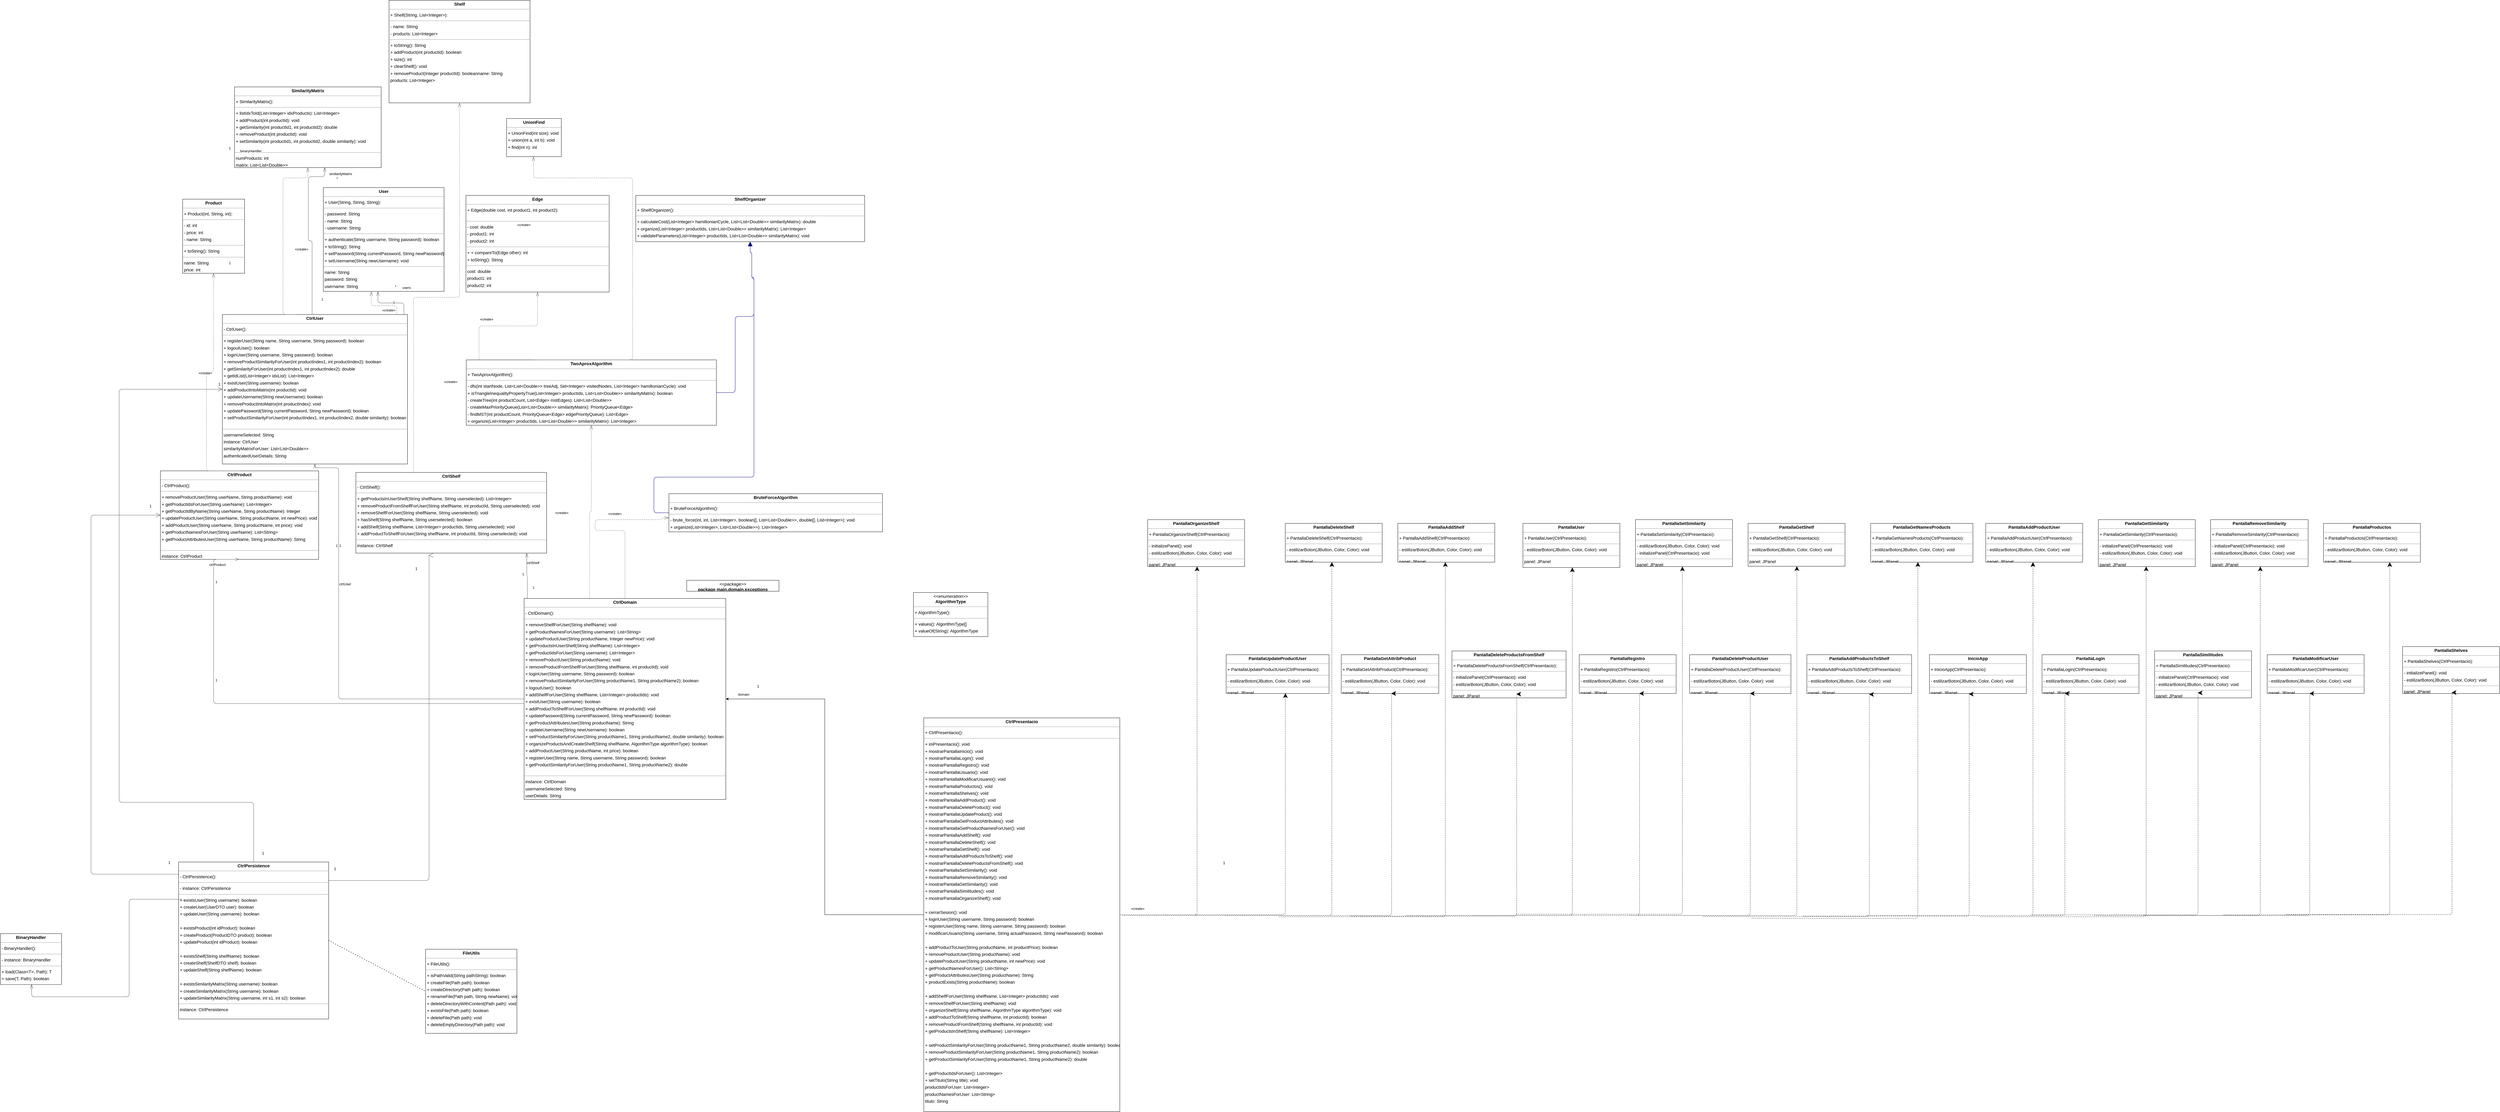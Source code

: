 <mxfile version="25.0.3">
  <diagram name="Página-1" id="_pPM7Fjg2KwEGyiKlqWU">
    <mxGraphModel dx="5027" dy="3289" grid="1" gridSize="10" guides="1" tooltips="1" connect="1" arrows="1" fold="1" page="1" pageScale="1" pageWidth="827" pageHeight="1169" math="0" shadow="0">
      <root>
        <mxCell id="0" />
        <mxCell id="1" parent="0" />
        <mxCell id="qQF8bmFdnL0Sr-uocOUn-1" value="&lt;p style=&quot;margin:0px;margin-top:4px;text-align:center;&quot;&gt;&lt;i&gt;&amp;lt;&amp;lt;enumeration&amp;gt;&amp;gt;&lt;/i&gt;&lt;br/&gt;&lt;b&gt;AlgorithmType&lt;/b&gt;&lt;/p&gt;&lt;hr size=&quot;1&quot;/&gt;&lt;p style=&quot;margin:0 0 0 4px;line-height:1.6;&quot;&gt;+ AlgorithmType(): &lt;/p&gt;&lt;hr size=&quot;1&quot;/&gt;&lt;p style=&quot;margin:0 0 0 4px;line-height:1.6;&quot;&gt;+ values(): AlgorithmType[]&lt;br/&gt;+ valueOf(String): AlgorithmType&lt;/p&gt;" style="verticalAlign=top;align=left;overflow=fill;fontSize=14;fontFamily=Helvetica;html=1;rounded=0;shadow=0;comic=0;labelBackgroundColor=none;strokeWidth=1;" vertex="1" parent="1">
          <mxGeometry x="2190" y="1589" width="238" height="141" as="geometry" />
        </mxCell>
        <mxCell id="qQF8bmFdnL0Sr-uocOUn-2" value="&lt;p style=&quot;margin:0px;margin-top:4px;text-align:center;&quot;&gt;&lt;b&gt;BruteForceAlgorithm&lt;/b&gt;&lt;/p&gt;&lt;hr size=&quot;1&quot;&gt;&lt;p style=&quot;margin:0 0 0 4px;line-height:1.6;&quot;&gt;+ BruteForceAlgorithm(): &lt;/p&gt;&lt;hr size=&quot;1&quot;&gt;&lt;p style=&quot;margin:0 0 0 4px;line-height:1.6;&quot;&gt;- brute_force(int, int, List&amp;lt;Integer&amp;gt;, boolean[], List&amp;lt;List&amp;lt;Double&amp;gt;&amp;gt;, double[], List&amp;lt;Integer&amp;gt;): void&lt;br&gt;+ organize(List&amp;lt;Integer&amp;gt;, List&amp;lt;List&amp;lt;Double&amp;gt;&amp;gt;): List&amp;lt;Integer&amp;gt;&lt;/p&gt;" style="verticalAlign=top;align=left;overflow=fill;fontSize=14;fontFamily=Helvetica;html=1;rounded=0;shadow=0;comic=0;labelBackgroundColor=none;strokeWidth=1;" vertex="1" parent="1">
          <mxGeometry x="1408" y="1273" width="683" height="122" as="geometry" />
        </mxCell>
        <mxCell id="qQF8bmFdnL0Sr-uocOUn-3" value="&lt;p style=&quot;margin:0px;margin-top:4px;text-align:center;&quot;&gt;&lt;b&gt;CtrlDomain&lt;/b&gt;&lt;/p&gt;&lt;hr size=&quot;1&quot;&gt;&lt;p style=&quot;margin:0 0 0 4px;line-height:1.6;&quot;&gt;- CtrlDomain(): &lt;/p&gt;&lt;hr size=&quot;1&quot;&gt;&lt;p style=&quot;margin:0 0 0 4px;line-height:1.6;&quot;&gt;+ removeShelfForUser(String shelfName): void&lt;/p&gt;&lt;p style=&quot;margin:0 0 0 4px;line-height:1.6;&quot;&gt;+ getProductNamesForUser(String username): List&amp;lt;String&amp;gt;&lt;/p&gt;&lt;p style=&quot;margin:0 0 0 4px;line-height:1.6;&quot;&gt;+ updateProductUser(String productName, Integer newPrice): void&lt;/p&gt;&lt;p style=&quot;margin:0 0 0 4px;line-height:1.6;&quot;&gt;+ getProductsInUserShelf(String shelfName): List&amp;lt;Integer&amp;gt;&lt;/p&gt;&lt;p style=&quot;margin:0 0 0 4px;line-height:1.6;&quot;&gt;+ getProductIdsForUser(String username): List&amp;lt;Integer&amp;gt;&lt;/p&gt;&lt;p style=&quot;margin:0 0 0 4px;line-height:1.6;&quot;&gt;+ removeProductUser(String productName): void&lt;/p&gt;&lt;p style=&quot;margin:0 0 0 4px;line-height:1.6;&quot;&gt;+ removeProductFromShelfForUser(String shelfName, int productId): void&lt;/p&gt;&lt;p style=&quot;margin:0 0 0 4px;line-height:1.6;&quot;&gt;+ loginUser(String username, String password): boolean&lt;/p&gt;&lt;p style=&quot;margin:0 0 0 4px;line-height:1.6;&quot;&gt;+ removeProductSimilarityForUser(String productName1, String productName2): boolean&lt;/p&gt;&lt;p style=&quot;margin:0 0 0 4px;line-height:1.6;&quot;&gt;+ logoutUser(): boolean&lt;/p&gt;&lt;p style=&quot;margin:0 0 0 4px;line-height:1.6;&quot;&gt;+ addShelfForUser(String shelfName, List&amp;lt;Integer&amp;gt; productIds): void&lt;/p&gt;&lt;p style=&quot;margin:0 0 0 4px;line-height:1.6;&quot;&gt;+ existUser(String username): boolean&lt;/p&gt;&lt;p style=&quot;margin:0 0 0 4px;line-height:1.6;&quot;&gt;+ addProductToShelfForUser(String shelfName, int productId): void&lt;/p&gt;&lt;p style=&quot;margin:0 0 0 4px;line-height:1.6;&quot;&gt;+ updatePassword(String currentPassword, String newPassword): boolean&lt;/p&gt;&lt;p style=&quot;margin:0 0 0 4px;line-height:1.6;&quot;&gt;+ getProductAttributesUser(String productName): String&lt;/p&gt;&lt;p style=&quot;margin:0 0 0 4px;line-height:1.6;&quot;&gt;+ updateUsername(String newUsername): boolean&lt;/p&gt;&lt;p style=&quot;margin:0 0 0 4px;line-height:1.6;&quot;&gt;+ setProductSimilarityForUser(String productName1, String productName2, double similarity): boolean&lt;/p&gt;&lt;p style=&quot;margin:0 0 0 4px;line-height:1.6;&quot;&gt;+ organizeProductsAndCreateShelf(String shelfName, AlgorithmType algorithmType): boolean&lt;/p&gt;&lt;p style=&quot;margin:0 0 0 4px;line-height:1.6;&quot;&gt;+ addProductUser(String productName, int price): boolean&lt;/p&gt;&lt;p style=&quot;margin:0 0 0 4px;line-height:1.6;&quot;&gt;+ registerUser(String name, String username, String password): boolean&lt;/p&gt;&lt;p style=&quot;margin:0 0 0 4px;line-height:1.6;&quot;&gt;+ getProductSimilarityForUser(String productName1, String productName2): double&lt;/p&gt;&lt;div&gt;&lt;br&gt;&lt;/div&gt;&lt;hr size=&quot;1&quot;&gt;&lt;p style=&quot;margin:0 0 0 4px;line-height:1.6;&quot;&gt; instance: CtrlDomain&lt;br&gt; usernameSelected: String&lt;br&gt; userDetails: String&lt;/p&gt;" style="verticalAlign=top;align=left;overflow=fill;fontSize=14;fontFamily=Helvetica;html=1;rounded=0;shadow=0;comic=0;labelBackgroundColor=none;strokeWidth=1;" vertex="1" parent="1">
          <mxGeometry x="945" y="1608" width="645" height="643" as="geometry" />
        </mxCell>
        <mxCell id="qQF8bmFdnL0Sr-uocOUn-4" value="&lt;p style=&quot;margin:0px;margin-top:4px;text-align:center;&quot;&gt;&lt;b&gt;CtrlProduct&lt;/b&gt;&lt;/p&gt;&lt;hr size=&quot;1&quot;&gt;&lt;p style=&quot;margin:0 0 0 4px;line-height:1.6;&quot;&gt;- CtrlProduct(): &lt;/p&gt;&lt;hr size=&quot;1&quot;&gt;&lt;p style=&quot;margin:0 0 0 4px;line-height:1.6;&quot;&gt;+ removeProductUser(String userName, String productName): void&lt;/p&gt;&lt;p style=&quot;margin:0 0 0 4px;line-height:1.6;&quot;&gt;+ getProductIdsForUser(String userName): List&amp;lt;Integer&amp;gt;&lt;/p&gt;&lt;p style=&quot;margin:0 0 0 4px;line-height:1.6;&quot;&gt;+ getProductIdByName(String userName, String productName): Integer&lt;/p&gt;&lt;p style=&quot;margin:0 0 0 4px;line-height:1.6;&quot;&gt;+ updateProductUser(String userName, String productName, int newPrice): void&lt;/p&gt;&lt;p style=&quot;margin:0 0 0 4px;line-height:1.6;&quot;&gt;+ addProductUser(String userName, String productName, int price): void&lt;/p&gt;&lt;p style=&quot;margin:0 0 0 4px;line-height:1.6;&quot;&gt;+ getProductNamesForUser(String userName): List&amp;lt;String&amp;gt;&lt;/p&gt;&lt;p style=&quot;margin:0 0 0 4px;line-height:1.6;&quot;&gt;+ getProductAttributesUser(String userName, String productName): String&lt;/p&gt;&lt;div&gt;&lt;br&gt;&lt;/div&gt;&lt;hr size=&quot;1&quot;&gt;&lt;p style=&quot;margin:0 0 0 4px;line-height:1.6;&quot;&gt; instance: CtrlProduct&lt;/p&gt;" style="verticalAlign=top;align=left;overflow=fill;fontSize=14;fontFamily=Helvetica;html=1;rounded=0;shadow=0;comic=0;labelBackgroundColor=none;strokeWidth=1;" vertex="1" parent="1">
          <mxGeometry x="-218" y="1200" width="506" height="283" as="geometry" />
        </mxCell>
        <mxCell id="qQF8bmFdnL0Sr-uocOUn-5" value="&lt;p style=&quot;margin:0px;margin-top:4px;text-align:center;&quot;&gt;&lt;b&gt;CtrlShelf&lt;/b&gt;&lt;/p&gt;&lt;hr size=&quot;1&quot;&gt;&lt;p style=&quot;margin:0 0 0 4px;line-height:1.6;&quot;&gt;- CtrlShelf(): &lt;/p&gt;&lt;hr size=&quot;1&quot;&gt;&lt;p style=&quot;margin:0 0 0 4px;line-height:1.6;&quot;&gt;+ getProductsInUserShelf(String shelfName, String userselected): List&amp;lt;Integer&amp;gt;&lt;/p&gt;&lt;p style=&quot;margin:0 0 0 4px;line-height:1.6;&quot;&gt;+ removeProductFromShelfForUser(String shelfName, int productId, String userselected): void&lt;/p&gt;&lt;p style=&quot;margin:0 0 0 4px;line-height:1.6;&quot;&gt;+ removeShelfForUser(String shelfName, String userselected): void&lt;/p&gt;&lt;p style=&quot;margin:0 0 0 4px;line-height:1.6;&quot;&gt;+ hasShelf(String shelfName, String userselected): boolean&lt;/p&gt;&lt;p style=&quot;margin:0 0 0 4px;line-height:1.6;&quot;&gt;+ addShelf(String shelfName, List&amp;lt;Integer&amp;gt; productIds, String userselected): void&lt;/p&gt;&lt;p style=&quot;margin:0 0 0 4px;line-height:1.6;&quot;&gt;+ addProductToShelfForUser(String shelfName, int productId, String userselected): void&lt;/p&gt;&lt;hr size=&quot;1&quot;&gt;&lt;p style=&quot;margin:0 0 0 4px;line-height:1.6;&quot;&gt; instance: CtrlShelf&lt;/p&gt;" style="verticalAlign=top;align=left;overflow=fill;fontSize=14;fontFamily=Helvetica;html=1;rounded=0;shadow=0;comic=0;labelBackgroundColor=none;strokeWidth=1;" vertex="1" parent="1">
          <mxGeometry x="407" y="1205" width="610" height="258" as="geometry" />
        </mxCell>
        <mxCell id="qQF8bmFdnL0Sr-uocOUn-6" value="&lt;p style=&quot;margin:0px;margin-top:4px;text-align:center;&quot;&gt;&lt;b&gt;CtrlUser&lt;/b&gt;&lt;/p&gt;&lt;hr size=&quot;1&quot;&gt;&lt;p style=&quot;margin:0 0 0 4px;line-height:1.6;&quot;&gt;- CtrlUser(): &lt;/p&gt;&lt;hr size=&quot;1&quot;&gt;&lt;p style=&quot;margin:0 0 0 4px;line-height:1.6;&quot;&gt;+ registerUser(String name, String username, String password): boolean&lt;/p&gt;&lt;p style=&quot;margin:0 0 0 4px;line-height:1.6;&quot;&gt;+ logoutUser(): boolean&lt;/p&gt;&lt;p style=&quot;margin:0 0 0 4px;line-height:1.6;&quot;&gt;+ loginUser(String username, String password): boolean&lt;/p&gt;&lt;p style=&quot;margin:0 0 0 4px;line-height:1.6;&quot;&gt;+ removeProductSimilarityForUser(int productIndex1, int productIndex2): boolean&lt;/p&gt;&lt;p style=&quot;margin:0 0 0 4px;line-height:1.6;&quot;&gt;+ getSimilarityForUser(int productIndex1, int productIndex2): double&lt;/p&gt;&lt;p style=&quot;margin:0 0 0 4px;line-height:1.6;&quot;&gt;+ getIdList(List&amp;lt;Integer&amp;gt; idxList): List&amp;lt;Integer&amp;gt;&lt;/p&gt;&lt;p style=&quot;margin:0 0 0 4px;line-height:1.6;&quot;&gt;+ existUser(String username): boolean&lt;/p&gt;&lt;p style=&quot;margin:0 0 0 4px;line-height:1.6;&quot;&gt;+ addProductIntoMatrix(int productId): void&lt;/p&gt;&lt;p style=&quot;margin:0 0 0 4px;line-height:1.6;&quot;&gt;+ updateUsername(String newUsername): boolean&lt;/p&gt;&lt;p style=&quot;margin:0 0 0 4px;line-height:1.6;&quot;&gt;+ removeProductIntoMatrix(int productIndex): void&lt;/p&gt;&lt;p style=&quot;margin:0 0 0 4px;line-height:1.6;&quot;&gt;+ updatePassword(String currentPassword, String newPassword): boolean&lt;/p&gt;&lt;p style=&quot;margin:0 0 0 4px;line-height:1.6;&quot;&gt;+ setProductSimilarityForUser(int productIndex1, int productIndex2, double similarity): boolean&lt;/p&gt;&lt;div&gt;&lt;br&gt;&lt;/div&gt;&lt;hr size=&quot;1&quot;&gt;&lt;p style=&quot;margin:0 0 0 4px;line-height:1.6;&quot;&gt; usernameSelected: String&lt;br&gt; instance: CtrlUser&lt;br&gt; similarityMatrixForUser: List&amp;lt;List&amp;lt;Double&amp;gt;&amp;gt;&lt;br&gt; authenticatedUserDetails: String&lt;/p&gt;" style="verticalAlign=top;align=left;overflow=fill;fontSize=14;fontFamily=Helvetica;html=1;rounded=0;shadow=0;comic=0;labelBackgroundColor=none;strokeWidth=1;" vertex="1" parent="1">
          <mxGeometry x="-20" y="700" width="592" height="478" as="geometry" />
        </mxCell>
        <mxCell id="qQF8bmFdnL0Sr-uocOUn-7" value="&lt;p style=&quot;margin:0px;margin-top:4px;text-align:center;&quot;&gt;&lt;b&gt;Edge&lt;/b&gt;&lt;/p&gt;&lt;hr size=&quot;1&quot;&gt;&lt;p style=&quot;margin:0 0 0 4px;line-height:1.6;&quot;&gt;+ Edge(&lt;span class=&quot;hljs-type&quot;&gt;double&lt;/span&gt; cost, &lt;span class=&quot;hljs-type&quot;&gt;int&lt;/span&gt; product1, &lt;span class=&quot;hljs-type&quot;&gt;int&lt;/span&gt; product2):&lt;/p&gt;&lt;br&gt;&lt;hr size=&quot;1&quot;&gt;&lt;p style=&quot;margin:0 0 0 4px;line-height:1.6;&quot;&gt;- cost: double&lt;br&gt;- product1: int&lt;br&gt;- product2: int&lt;/p&gt;&lt;hr size=&quot;1&quot;&gt;&lt;p style=&quot;margin:0 0 0 4px;line-height:1.6;&quot;&gt;+ + compareTo(Edge other): int&lt;br&gt;+ toString(): String&lt;/p&gt;&lt;hr size=&quot;1&quot;&gt;&lt;p style=&quot;margin:0 0 0 4px;line-height:1.6;&quot;&gt; cost: double&lt;br&gt; product1: int&lt;br&gt; product2: int&lt;/p&gt;" style="verticalAlign=top;align=left;overflow=fill;fontSize=14;fontFamily=Helvetica;html=1;rounded=0;shadow=0;comic=0;labelBackgroundColor=none;strokeWidth=1;" vertex="1" parent="1">
          <mxGeometry x="759" y="319" width="458" height="309" as="geometry" />
        </mxCell>
        <mxCell id="qQF8bmFdnL0Sr-uocOUn-8" value="&lt;p style=&quot;margin:0px;margin-top:4px;text-align:center;&quot;&gt;&lt;b&gt;Product&lt;/b&gt;&lt;/p&gt;&lt;hr size=&quot;1&quot;/&gt;&lt;p style=&quot;margin:0 0 0 4px;line-height:1.6;&quot;&gt;+ Product(int, String, int): &lt;/p&gt;&lt;hr size=&quot;1&quot;/&gt;&lt;p style=&quot;margin:0 0 0 4px;line-height:1.6;&quot;&gt;- id: int&lt;br/&gt;- price: int&lt;br/&gt;- name: String&lt;/p&gt;&lt;hr size=&quot;1&quot;/&gt;&lt;p style=&quot;margin:0 0 0 4px;line-height:1.6;&quot;&gt;+ toString(): String&lt;/p&gt;&lt;hr size=&quot;1&quot;/&gt;&lt;p style=&quot;margin:0 0 0 4px;line-height:1.6;&quot;&gt; name: String&lt;br/&gt; price: int&lt;br/&gt; id: int&lt;/p&gt;" style="verticalAlign=top;align=left;overflow=fill;fontSize=14;fontFamily=Helvetica;html=1;rounded=0;shadow=0;comic=0;labelBackgroundColor=none;strokeWidth=1;" vertex="1" parent="1">
          <mxGeometry x="-147" y="331" width="198" height="237" as="geometry" />
        </mxCell>
        <mxCell id="qQF8bmFdnL0Sr-uocOUn-9" value="&lt;p style=&quot;margin:0px;margin-top:4px;text-align:center;&quot;&gt;&lt;b&gt;Shelf&lt;/b&gt;&lt;/p&gt;&lt;hr size=&quot;1&quot;&gt;&lt;p style=&quot;margin:0 0 0 4px;line-height:1.6;&quot;&gt;+ Shelf(String, List&amp;lt;Integer&amp;gt;): &lt;/p&gt;&lt;hr size=&quot;1&quot;&gt;&lt;p style=&quot;margin:0 0 0 4px;line-height:1.6;&quot;&gt;- name: String&lt;br&gt;- products: List&amp;lt;Integer&amp;gt;&lt;/p&gt;&lt;hr size=&quot;1&quot;&gt;&lt;p style=&quot;margin:0 0 0 4px;line-height:1.6;&quot;&gt;&lt;/p&gt;&lt;p style=&quot;margin:0 0 0 4px;line-height:1.6;&quot;&gt;+ toString(): String&lt;/p&gt;&lt;p style=&quot;margin:0 0 0 4px;line-height:1.6;&quot;&gt;+ addProduct(int productId): boolean&lt;/p&gt;&lt;p style=&quot;margin:0 0 0 4px;line-height:1.6;&quot;&gt;+ size(): int&lt;/p&gt;&lt;p style=&quot;margin:0 0 0 4px;line-height:1.6;&quot;&gt;+ clearShelf(): void&lt;/p&gt;&lt;p style=&quot;margin:0 0 0 4px;line-height:1.6;&quot;&gt;&lt;span style=&quot;background-color: initial;&quot;&gt;+ removeProduct(Integer productId): boolean&lt;/span&gt;name: String&lt;br&gt; products: List&amp;lt;Integer&amp;gt;&lt;/p&gt;" style="verticalAlign=top;align=left;overflow=fill;fontSize=14;fontFamily=Helvetica;html=1;rounded=0;shadow=0;comic=0;labelBackgroundColor=none;strokeWidth=1;" vertex="1" parent="1">
          <mxGeometry x="513" y="-305" width="451" height="328" as="geometry" />
        </mxCell>
        <mxCell id="qQF8bmFdnL0Sr-uocOUn-10" value="&lt;p style=&quot;margin:0px;margin-top:4px;text-align:center;&quot;&gt;&lt;b&gt;ShelfOrganizer&lt;/b&gt;&lt;/p&gt;&lt;hr size=&quot;1&quot;&gt;&lt;p style=&quot;margin:0 0 0 4px;line-height:1.6;&quot;&gt;+ ShelfOrganizer(): &lt;/p&gt;&lt;hr size=&quot;1&quot;&gt;&lt;p style=&quot;margin:0 0 0 4px;line-height:1.6;&quot;&gt;+ calculateCost(List&amp;lt;Integer&amp;gt; hamiltonianCycle, List&amp;lt;List&amp;lt;Double&amp;gt;&amp;gt; similarityMatrix): double&lt;/p&gt;&lt;p style=&quot;margin:0 0 0 4px;line-height:1.6;&quot;&gt;+ organize(List&amp;lt;Integer&amp;gt; productIds, List&amp;lt;List&amp;lt;Double&amp;gt;&amp;gt; similarityMatrix): List&amp;lt;Integer&amp;gt;&lt;/p&gt;&lt;p style=&quot;margin:0 0 0 4px;line-height:1.6;&quot;&gt;+ validateParameters(List&amp;lt;Integer&amp;gt; productIds, List&amp;lt;List&amp;lt;Double&amp;gt;&amp;gt; similarityMatrix): void&lt;/p&gt;&lt;div&gt;&lt;br&gt;&lt;/div&gt;" style="verticalAlign=top;align=left;overflow=fill;fontSize=14;fontFamily=Helvetica;html=1;rounded=0;shadow=0;comic=0;labelBackgroundColor=none;strokeWidth=1;" vertex="1" parent="1">
          <mxGeometry x="1302" y="319" width="732" height="148" as="geometry" />
        </mxCell>
        <mxCell id="qQF8bmFdnL0Sr-uocOUn-11" value="&lt;p style=&quot;margin:0px;margin-top:4px;text-align:center;&quot;&gt;&lt;b&gt;SimilarityMatrix&lt;/b&gt;&lt;/p&gt;&lt;hr size=&quot;1&quot;&gt;&lt;p style=&quot;margin:0 0 0 4px;line-height:1.6;&quot;&gt;+ SimilarityMatrix(): &lt;/p&gt;&lt;hr size=&quot;1&quot;&gt;&lt;p style=&quot;margin:0 0 0 4px;line-height:1.6;&quot;&gt;+ listIdxToId(List&amp;lt;Integer&amp;gt; idxProducts): List&amp;lt;Integer&amp;gt;&lt;/p&gt;&lt;p style=&quot;margin:0 0 0 4px;line-height:1.6;&quot;&gt;+ addProduct(int productId): void&lt;/p&gt;&lt;p style=&quot;margin:0 0 0 4px;line-height:1.6;&quot;&gt;+ getSimilarity(int productId1, int productId2): double&lt;/p&gt;&lt;p style=&quot;margin:0 0 0 4px;line-height:1.6;&quot;&gt;+ removeProduct(int productId): void&lt;/p&gt;&lt;p style=&quot;margin:0 0 0 4px;line-height:1.6;&quot;&gt;+ setSimilarity(int productId1, int productId2, double similarity): void&lt;/p&gt;&lt;div&gt;&lt;br&gt;&lt;/div&gt;&lt;hr size=&quot;1&quot;&gt;&lt;p style=&quot;margin:0 0 0 4px;line-height:1.6;&quot;&gt; numProducts: int&lt;br&gt; matrix: List&amp;lt;List&amp;lt;Double&amp;gt;&amp;gt;&lt;/p&gt;" style="verticalAlign=top;align=left;overflow=fill;fontSize=14;fontFamily=Helvetica;html=1;rounded=0;shadow=0;comic=0;labelBackgroundColor=none;strokeWidth=1;" vertex="1" parent="1">
          <mxGeometry x="19" y="-28" width="469" height="258" as="geometry" />
        </mxCell>
        <mxCell id="qQF8bmFdnL0Sr-uocOUn-12" value="&lt;p style=&quot;margin:0px;margin-top:4px;text-align:center;&quot;&gt;&lt;b&gt;TwoAproxAlgorithm&lt;/b&gt;&lt;/p&gt;&lt;hr size=&quot;1&quot;&gt;&lt;p style=&quot;margin:0 0 0 4px;line-height:1.6;&quot;&gt;+ TwoAproxAlgorithm(): &lt;/p&gt;&lt;hr size=&quot;1&quot;&gt;&lt;p style=&quot;margin:0 0 0 4px;line-height:1.6;&quot;&gt;- dfs(int startNode, List&amp;lt;List&amp;lt;Double&amp;gt;&amp;gt; treeAdj, Set&amp;lt;Integer&amp;gt; visitedNodes, List&amp;lt;Integer&amp;gt; hamiltonianCycle): void&lt;/p&gt;&lt;p style=&quot;margin:0 0 0 4px;line-height:1.6;&quot;&gt;+ isTriangleInequalityPropertyTrue(List&amp;lt;Integer&amp;gt; productIds, List&amp;lt;List&amp;lt;Double&amp;gt;&amp;gt; similarityMatrix): boolean&lt;/p&gt;&lt;p style=&quot;margin:0 0 0 4px;line-height:1.6;&quot;&gt;- createTree(int productCount, List&amp;lt;Edge&amp;gt; mstEdges): List&amp;lt;List&amp;lt;Double&amp;gt;&amp;gt;&lt;/p&gt;&lt;p style=&quot;margin:0 0 0 4px;line-height:1.6;&quot;&gt;- createMaxPriorityQueue(List&amp;lt;List&amp;lt;Double&amp;gt;&amp;gt; similarityMatrix): PriorityQueue&amp;lt;Edge&amp;gt;&lt;/p&gt;&lt;p style=&quot;margin:0 0 0 4px;line-height:1.6;&quot;&gt;- findMST(int productCount, PriorityQueue&amp;lt;Edge&amp;gt; edgePriorityQueue): List&amp;lt;Edge&amp;gt;&lt;/p&gt;&lt;p style=&quot;margin:0 0 0 4px;line-height:1.6;&quot;&gt;+ organize(List&amp;lt;Integer&amp;gt; productIds, List&amp;lt;List&amp;lt;Double&amp;gt;&amp;gt; similarityMatrix): List&amp;lt;Integer&amp;gt;&lt;/p&gt;&lt;div&gt;&lt;br&gt;&lt;/div&gt;" style="verticalAlign=top;align=left;overflow=fill;fontSize=14;fontFamily=Helvetica;html=1;rounded=0;shadow=0;comic=0;labelBackgroundColor=none;strokeWidth=1;" vertex="1" parent="1">
          <mxGeometry x="760" y="845" width="800" height="209" as="geometry" />
        </mxCell>
        <mxCell id="qQF8bmFdnL0Sr-uocOUn-13" value="&lt;p style=&quot;margin:0px;margin-top:4px;text-align:center;&quot;&gt;&lt;b&gt;UnionFind&lt;/b&gt;&lt;/p&gt;&lt;hr size=&quot;1&quot;&gt;&lt;p style=&quot;margin:0 0 0 4px;line-height:1.6;&quot;&gt;+ UnionFind(int size): void&lt;/p&gt;&lt;p style=&quot;margin:0 0 0 4px;line-height:1.6;&quot;&gt;+ union(int a, int b): void&lt;/p&gt;&lt;p style=&quot;margin:0 0 0 4px;line-height:1.6;&quot;&gt;+ find(int n): int&lt;/p&gt;&lt;div&gt;&lt;br&gt;&lt;/div&gt;" style="verticalAlign=top;align=left;overflow=fill;fontSize=14;fontFamily=Helvetica;html=1;rounded=0;shadow=0;comic=0;labelBackgroundColor=none;strokeWidth=1;" vertex="1" parent="1">
          <mxGeometry x="889" y="73" width="175" height="122" as="geometry" />
        </mxCell>
        <mxCell id="qQF8bmFdnL0Sr-uocOUn-14" value="&lt;p style=&quot;margin:0px;margin-top:4px;text-align:center;&quot;&gt;&lt;b&gt;User&lt;/b&gt;&lt;/p&gt;&lt;hr size=&quot;1&quot;&gt;&lt;p style=&quot;margin:0 0 0 4px;line-height:1.6;&quot;&gt;+ User(String, String, String): &lt;/p&gt;&lt;hr size=&quot;1&quot;&gt;&lt;p style=&quot;margin:0 0 0 4px;line-height:1.6;&quot;&gt;- password: String&lt;br&gt;- name: String&lt;br&gt;- username: String&lt;/p&gt;&lt;hr size=&quot;1&quot;&gt;&lt;p style=&quot;margin:0 0 0 4px;line-height:1.6;&quot;&gt;+ authenticate(String username, String password): boolean&lt;/p&gt;&lt;p style=&quot;margin:0 0 0 4px;line-height:1.6;&quot;&gt;+ toString(): String&lt;/p&gt;&lt;p style=&quot;margin:0 0 0 4px;line-height:1.6;&quot;&gt;+ setPassword(String currentPassword, String newPassword): void&lt;/p&gt;&lt;p style=&quot;margin:0 0 0 4px;line-height:1.6;&quot;&gt;+ setUsername(String newUsername): void&lt;/p&gt;&lt;hr size=&quot;1&quot;&gt;&lt;p style=&quot;margin:0 0 0 4px;line-height:1.6;&quot;&gt; name: String&lt;br&gt; password: String&lt;br&gt; username: String&lt;/p&gt;" style="verticalAlign=top;align=left;overflow=fill;fontSize=14;fontFamily=Helvetica;html=1;rounded=0;shadow=0;comic=0;labelBackgroundColor=none;strokeWidth=1;" vertex="1" parent="1">
          <mxGeometry x="303" y="294" width="386" height="332" as="geometry" />
        </mxCell>
        <mxCell id="qQF8bmFdnL0Sr-uocOUn-15" value="&lt;p style=&quot;margin:0px;margin-top:4px;text-align:center;&quot;&gt;&lt;i&gt;&amp;lt;&amp;lt;package&amp;gt;&amp;gt;&lt;/i&gt;&lt;br/&gt;&lt;b&gt;package  main.domain.exceptions&lt;/b&gt;&lt;/p&gt;&lt;hr size=&quot;1&quot;/&gt;" style="verticalAlign=top;align=left;overflow=fill;fontSize=14;fontFamily=Helvetica;html=1;rounded=0;shadow=0;comic=0;labelBackgroundColor=none;strokeWidth=1;" vertex="1" parent="1">
          <mxGeometry x="1465" y="1550" width="295" height="35" as="geometry" />
        </mxCell>
        <mxCell id="qQF8bmFdnL0Sr-uocOUn-16" value="" style="html=1;rounded=1;edgeStyle=orthogonalEdgeStyle;dashed=0;startArrow=none;endArrow=block;endSize=12;strokeColor=#000082;exitX=0.000;exitY=0.500;exitDx=0;exitDy=0;entryX=0.500;entryY=1.000;entryDx=0;entryDy=0;" edge="1" parent="1" source="qQF8bmFdnL0Sr-uocOUn-2" target="qQF8bmFdnL0Sr-uocOUn-10">
          <mxGeometry width="50" height="50" relative="1" as="geometry">
            <Array as="points">
              <mxPoint x="1360" y="1334" />
              <mxPoint x="1360" y="1220" />
              <mxPoint x="1680" y="1220" />
              <mxPoint x="1680" y="583" />
              <mxPoint x="1673" y="583" />
              <mxPoint x="1673" y="502" />
            </Array>
          </mxGeometry>
        </mxCell>
        <mxCell id="qQF8bmFdnL0Sr-uocOUn-17" value="" style="html=1;rounded=1;edgeStyle=orthogonalEdgeStyle;dashed=1;startArrow=none;endArrow=openThin;endSize=12;strokeColor=#595959;exitX=0.500;exitY=0.000;exitDx=0;exitDy=0;entryX=0.000;entryY=0.633;entryDx=0;entryDy=0;" edge="1" parent="1" source="qQF8bmFdnL0Sr-uocOUn-3" target="qQF8bmFdnL0Sr-uocOUn-2">
          <mxGeometry width="50" height="50" relative="1" as="geometry">
            <Array as="points">
              <mxPoint x="1268" y="1391" />
              <mxPoint x="1172" y="1391" />
              <mxPoint x="1172" y="1356" />
              <mxPoint x="1387" y="1356" />
              <mxPoint x="1387" y="1350" />
            </Array>
          </mxGeometry>
        </mxCell>
        <mxCell id="qQF8bmFdnL0Sr-uocOUn-18" value="«create»" style="edgeLabel;resizable=0;html=1;align=left;verticalAlign=top;strokeColor=default;" vertex="1" connectable="0" parent="qQF8bmFdnL0Sr-uocOUn-17">
          <mxGeometry x="1212" y="1324" as="geometry" />
        </mxCell>
        <mxCell id="qQF8bmFdnL0Sr-uocOUn-19" value="" style="html=1;rounded=1;edgeStyle=orthogonalEdgeStyle;dashed=0;startArrow=diamondThinstartSize=12;endArrow=openThin;endSize=12;strokeColor=#595959;exitX=0.000;exitY=0.523;exitDx=0;exitDy=0;entryX=0.500;entryY=1.000;entryDx=0;entryDy=0;" edge="1" parent="1" source="qQF8bmFdnL0Sr-uocOUn-3" target="qQF8bmFdnL0Sr-uocOUn-4">
          <mxGeometry width="50" height="50" relative="1" as="geometry">
            <Array as="points">
              <mxPoint x="-48" y="1944" />
            </Array>
          </mxGeometry>
        </mxCell>
        <mxCell id="qQF8bmFdnL0Sr-uocOUn-20" value="1" style="edgeLabel;resizable=0;html=1;align=left;verticalAlign=top;strokeColor=default;" vertex="1" connectable="0" parent="qQF8bmFdnL0Sr-uocOUn-19">
          <mxGeometry x="-44" y="1856" as="geometry" />
        </mxCell>
        <mxCell id="qQF8bmFdnL0Sr-uocOUn-21" value="1" style="edgeLabel;resizable=0;html=1;align=left;verticalAlign=top;strokeColor=default;" vertex="1" connectable="0" parent="qQF8bmFdnL0Sr-uocOUn-19">
          <mxGeometry x="-44" y="1542" as="geometry" />
        </mxCell>
        <mxCell id="qQF8bmFdnL0Sr-uocOUn-22" value="ctrlProduct" style="edgeLabel;resizable=0;html=1;align=left;verticalAlign=top;strokeColor=default;" vertex="1" connectable="0" parent="qQF8bmFdnL0Sr-uocOUn-19">
          <mxGeometry x="-64" y="1487" as="geometry" />
        </mxCell>
        <mxCell id="qQF8bmFdnL0Sr-uocOUn-23" value="" style="html=1;rounded=1;edgeStyle=orthogonalEdgeStyle;dashed=0;startArrow=diamondThinstartSize=12;endArrow=openThin;endSize=12;strokeColor=#595959;exitX=0.016;exitY=0.000;exitDx=0;exitDy=0;entryX=0.896;entryY=1.000;entryDx=0;entryDy=0;" edge="1" parent="1" source="qQF8bmFdnL0Sr-uocOUn-3" target="qQF8bmFdnL0Sr-uocOUn-5">
          <mxGeometry width="50" height="50" relative="1" as="geometry">
            <Array as="points" />
          </mxGeometry>
        </mxCell>
        <mxCell id="qQF8bmFdnL0Sr-uocOUn-24" value="1" style="edgeLabel;resizable=0;html=1;align=left;verticalAlign=top;strokeColor=default;" vertex="1" connectable="0" parent="qQF8bmFdnL0Sr-uocOUn-23">
          <mxGeometry x="970" y="1560" as="geometry" />
        </mxCell>
        <mxCell id="qQF8bmFdnL0Sr-uocOUn-25" value="1" style="edgeLabel;resizable=0;html=1;align=left;verticalAlign=top;strokeColor=default;" vertex="1" connectable="0" parent="qQF8bmFdnL0Sr-uocOUn-23">
          <mxGeometry x="937" y="1517" as="geometry" />
        </mxCell>
        <mxCell id="qQF8bmFdnL0Sr-uocOUn-26" value="ctrlShelf" style="edgeLabel;resizable=0;html=1;align=left;verticalAlign=top;strokeColor=default;" vertex="1" connectable="0" parent="qQF8bmFdnL0Sr-uocOUn-23">
          <mxGeometry x="952" y="1481" as="geometry" />
        </mxCell>
        <mxCell id="qQF8bmFdnL0Sr-uocOUn-27" value="" style="html=1;rounded=1;edgeStyle=orthogonalEdgeStyle;dashed=0;startArrow=diamondThinstartSize=12;endArrow=openThin;endSize=12;strokeColor=#595959;exitX=0.000;exitY=0.500;exitDx=0;exitDy=0;entryX=0.500;entryY=1.000;entryDx=0;entryDy=0;" edge="1" parent="1" source="qQF8bmFdnL0Sr-uocOUn-3" target="qQF8bmFdnL0Sr-uocOUn-6">
          <mxGeometry width="50" height="50" relative="1" as="geometry">
            <Array as="points">
              <mxPoint x="352" y="1930" />
              <mxPoint x="352" y="1190" />
              <mxPoint x="276" y="1190" />
            </Array>
          </mxGeometry>
        </mxCell>
        <mxCell id="qQF8bmFdnL0Sr-uocOUn-28" value="1" style="edgeLabel;resizable=0;html=1;align=left;verticalAlign=top;strokeColor=default;" vertex="1" connectable="0" parent="qQF8bmFdnL0Sr-uocOUn-27">
          <mxGeometry x="352" y="1426" as="geometry" />
        </mxCell>
        <mxCell id="qQF8bmFdnL0Sr-uocOUn-29" value="1" style="edgeLabel;resizable=0;html=1;align=left;verticalAlign=top;strokeColor=default;" vertex="1" connectable="0" parent="qQF8bmFdnL0Sr-uocOUn-27">
          <mxGeometry x="341" y="1426" as="geometry" />
        </mxCell>
        <mxCell id="qQF8bmFdnL0Sr-uocOUn-30" value="ctrlUser" style="edgeLabel;resizable=0;html=1;align=left;verticalAlign=top;strokeColor=default;" vertex="1" connectable="0" parent="qQF8bmFdnL0Sr-uocOUn-27">
          <mxGeometry x="352" y="1549" as="geometry" />
        </mxCell>
        <mxCell id="qQF8bmFdnL0Sr-uocOUn-31" value="" style="html=1;rounded=1;edgeStyle=orthogonalEdgeStyle;dashed=1;startArrow=none;endArrow=openThin;endSize=12;strokeColor=#595959;exitX=0.324;exitY=0.000;exitDx=0;exitDy=0;entryX=0.500;entryY=1.000;entryDx=0;entryDy=0;" edge="1" parent="1" source="qQF8bmFdnL0Sr-uocOUn-3" target="qQF8bmFdnL0Sr-uocOUn-12">
          <mxGeometry width="50" height="50" relative="1" as="geometry">
            <Array as="points" />
          </mxGeometry>
        </mxCell>
        <mxCell id="qQF8bmFdnL0Sr-uocOUn-32" value="«create»" style="edgeLabel;resizable=0;html=1;align=left;verticalAlign=top;strokeColor=default;" vertex="1" connectable="0" parent="qQF8bmFdnL0Sr-uocOUn-31">
          <mxGeometry x="1042" y="1321" as="geometry" />
        </mxCell>
        <mxCell id="qQF8bmFdnL0Sr-uocOUn-33" value="" style="html=1;rounded=1;edgeStyle=orthogonalEdgeStyle;dashed=1;startArrow=none;endArrow=openThin;endSize=12;strokeColor=#595959;exitX=0.500;exitY=0.000;exitDx=0;exitDy=0;entryX=0.500;entryY=1.000;entryDx=0;entryDy=0;" edge="1" parent="1" source="qQF8bmFdnL0Sr-uocOUn-4" target="qQF8bmFdnL0Sr-uocOUn-8">
          <mxGeometry width="50" height="50" relative="1" as="geometry">
            <Array as="points">
              <mxPoint x="-71" y="1200" />
              <mxPoint x="-71" y="884" />
              <mxPoint x="-48" y="884" />
            </Array>
          </mxGeometry>
        </mxCell>
        <mxCell id="qQF8bmFdnL0Sr-uocOUn-34" value="«create»" style="edgeLabel;resizable=0;html=1;align=left;verticalAlign=top;strokeColor=default;" vertex="1" connectable="0" parent="qQF8bmFdnL0Sr-uocOUn-33">
          <mxGeometry x="-98" y="874" as="geometry" />
        </mxCell>
        <mxCell id="qQF8bmFdnL0Sr-uocOUn-35" value="" style="html=1;rounded=1;edgeStyle=orthogonalEdgeStyle;dashed=1;startArrow=none;endArrow=openThin;endSize=12;strokeColor=#595959;exitX=0.302;exitY=0.000;exitDx=0;exitDy=0;entryX=0.500;entryY=1.000;entryDx=0;entryDy=0;" edge="1" parent="1" source="qQF8bmFdnL0Sr-uocOUn-5" target="qQF8bmFdnL0Sr-uocOUn-9">
          <mxGeometry width="50" height="50" relative="1" as="geometry">
            <Array as="points">
              <mxPoint x="591" y="645" />
              <mxPoint x="739" y="645" />
            </Array>
          </mxGeometry>
        </mxCell>
        <mxCell id="qQF8bmFdnL0Sr-uocOUn-36" value="«create»" style="edgeLabel;resizable=0;html=1;align=left;verticalAlign=top;strokeColor=default;" vertex="1" connectable="0" parent="qQF8bmFdnL0Sr-uocOUn-35">
          <mxGeometry x="687" y="902" as="geometry" />
        </mxCell>
        <mxCell id="qQF8bmFdnL0Sr-uocOUn-37" value="" style="html=1;rounded=1;edgeStyle=orthogonalEdgeStyle;dashed=1;startArrow=none;endArrow=openThin;endSize=12;strokeColor=#595959;exitX=0.397;exitY=0.000;exitDx=0;exitDy=0;entryX=0.500;entryY=1.000;entryDx=0;entryDy=0;" edge="1" parent="1" source="qQF8bmFdnL0Sr-uocOUn-6" target="qQF8bmFdnL0Sr-uocOUn-11">
          <mxGeometry width="50" height="50" relative="1" as="geometry">
            <Array as="points">
              <mxPoint x="174" y="700" />
              <mxPoint x="174" y="263" />
              <mxPoint x="254" y="263" />
            </Array>
          </mxGeometry>
        </mxCell>
        <mxCell id="qQF8bmFdnL0Sr-uocOUn-38" value="«create»" style="edgeLabel;resizable=0;html=1;align=left;verticalAlign=top;strokeColor=default;" vertex="1" connectable="0" parent="qQF8bmFdnL0Sr-uocOUn-37">
          <mxGeometry x="210" y="478" as="geometry" />
        </mxCell>
        <mxCell id="qQF8bmFdnL0Sr-uocOUn-39" value="" style="html=1;rounded=1;edgeStyle=orthogonalEdgeStyle;dashed=0;startArrow=diamondThinstartSize=12;endArrow=openThin;endSize=12;strokeColor=#595959;exitX=0.500;exitY=0.000;exitDx=0;exitDy=0;entryX=0.634;entryY=1.000;entryDx=0;entryDy=0;" edge="1" parent="1">
          <mxGeometry width="50" height="50" relative="1" as="geometry">
            <Array as="points">
              <mxPoint x="267" y="464" />
              <mxPoint x="255" y="464" />
              <mxPoint x="255" y="259" />
              <mxPoint x="307" y="259" />
            </Array>
            <mxPoint x="267" y="699" as="sourcePoint" />
            <mxPoint x="307.346" y="229" as="targetPoint" />
          </mxGeometry>
        </mxCell>
        <mxCell id="qQF8bmFdnL0Sr-uocOUn-40" value="1" style="edgeLabel;resizable=0;html=1;align=left;verticalAlign=top;strokeColor=default;" vertex="1" connectable="0" parent="qQF8bmFdnL0Sr-uocOUn-39">
          <mxGeometry x="295" y="638" as="geometry" />
        </mxCell>
        <mxCell id="qQF8bmFdnL0Sr-uocOUn-41" value="*" style="edgeLabel;resizable=0;html=1;align=left;verticalAlign=top;strokeColor=default;" vertex="1" connectable="0" parent="qQF8bmFdnL0Sr-uocOUn-39">
          <mxGeometry x="343" y="252" as="geometry" />
        </mxCell>
        <mxCell id="qQF8bmFdnL0Sr-uocOUn-42" value="similarityMatrix" style="edgeLabel;resizable=0;html=1;align=left;verticalAlign=top;strokeColor=default;" vertex="1" connectable="0" parent="qQF8bmFdnL0Sr-uocOUn-39">
          <mxGeometry x="320" y="237" as="geometry" />
        </mxCell>
        <mxCell id="qQF8bmFdnL0Sr-uocOUn-43" value="" style="html=1;rounded=1;edgeStyle=orthogonalEdgeStyle;dashed=0;startArrow=diamondThinstartSize=12;endArrow=openThin;endSize=12;strokeColor=#595959;exitX=0.981;exitY=0.000;exitDx=0;exitDy=0;entryX=0.452;entryY=1.000;entryDx=0;entryDy=0;" edge="1" parent="1" source="qQF8bmFdnL0Sr-uocOUn-6" target="qQF8bmFdnL0Sr-uocOUn-14">
          <mxGeometry width="50" height="50" relative="1" as="geometry">
            <Array as="points" />
          </mxGeometry>
        </mxCell>
        <mxCell id="qQF8bmFdnL0Sr-uocOUn-44" value="1" style="edgeLabel;resizable=0;html=1;align=left;verticalAlign=top;strokeColor=default;" vertex="1" connectable="0" parent="qQF8bmFdnL0Sr-uocOUn-43">
          <mxGeometry x="524" y="648" as="geometry" />
        </mxCell>
        <mxCell id="qQF8bmFdnL0Sr-uocOUn-45" value="*" style="edgeLabel;resizable=0;html=1;align=left;verticalAlign=top;strokeColor=default;" vertex="1" connectable="0" parent="qQF8bmFdnL0Sr-uocOUn-43">
          <mxGeometry x="530" y="597" as="geometry" />
        </mxCell>
        <mxCell id="qQF8bmFdnL0Sr-uocOUn-46" value="users" style="edgeLabel;resizable=0;html=1;align=left;verticalAlign=top;strokeColor=default;" vertex="1" connectable="0" parent="qQF8bmFdnL0Sr-uocOUn-43">
          <mxGeometry x="554" y="601" as="geometry" />
        </mxCell>
        <mxCell id="qQF8bmFdnL0Sr-uocOUn-47" value="" style="html=1;rounded=1;edgeStyle=orthogonalEdgeStyle;dashed=1;startArrow=none;endArrow=openThin;endSize=12;strokeColor=#595959;exitX=0.942;exitY=0.000;exitDx=0;exitDy=0;entryX=0.397;entryY=1.000;entryDx=0;entryDy=0;" edge="1" parent="1" source="qQF8bmFdnL0Sr-uocOUn-6" target="qQF8bmFdnL0Sr-uocOUn-14">
          <mxGeometry width="50" height="50" relative="1" as="geometry">
            <Array as="points">
              <mxPoint x="538" y="672" />
              <mxPoint x="456" y="672" />
            </Array>
          </mxGeometry>
        </mxCell>
        <mxCell id="qQF8bmFdnL0Sr-uocOUn-48" value="«create»" style="edgeLabel;resizable=0;html=1;align=left;verticalAlign=top;strokeColor=default;" vertex="1" connectable="0" parent="qQF8bmFdnL0Sr-uocOUn-47">
          <mxGeometry x="489" y="673" as="geometry" />
        </mxCell>
        <mxCell id="qQF8bmFdnL0Sr-uocOUn-49" value="" style="html=1;rounded=1;edgeStyle=orthogonalEdgeStyle;dashed=1;startArrow=none;endArrow=openThin;endSize=12;strokeColor=#595959;exitX=0.051;exitY=0.000;exitDx=0;exitDy=0;entryX=0.500;entryY=1.000;entryDx=0;entryDy=0;" edge="1" parent="1" source="qQF8bmFdnL0Sr-uocOUn-12" target="qQF8bmFdnL0Sr-uocOUn-7">
          <mxGeometry width="50" height="50" relative="1" as="geometry">
            <Array as="points" />
          </mxGeometry>
        </mxCell>
        <mxCell id="qQF8bmFdnL0Sr-uocOUn-50" value="«create»" style="edgeLabel;resizable=0;html=1;align=left;verticalAlign=top;strokeColor=default;" vertex="1" connectable="0" parent="qQF8bmFdnL0Sr-uocOUn-49">
          <mxGeometry x="802" y="702" as="geometry" />
        </mxCell>
        <mxCell id="qQF8bmFdnL0Sr-uocOUn-51" value="" style="html=1;rounded=1;edgeStyle=orthogonalEdgeStyle;dashed=0;startArrow=none;endArrow=block;endSize=12;strokeColor=#000082;exitX=1.000;exitY=0.500;exitDx=0;exitDy=0;entryX=0.500;entryY=1.000;entryDx=0;entryDy=0;" edge="1" parent="1" source="qQF8bmFdnL0Sr-uocOUn-12" target="qQF8bmFdnL0Sr-uocOUn-10">
          <mxGeometry width="50" height="50" relative="1" as="geometry">
            <Array as="points">
              <mxPoint x="1620" y="949" />
              <mxPoint x="1620" y="706" />
              <mxPoint x="1680" y="706" />
              <mxPoint x="1680" y="581" />
              <mxPoint x="1673" y="581" />
              <mxPoint x="1673" y="502" />
              <mxPoint x="1668" y="502" />
            </Array>
          </mxGeometry>
        </mxCell>
        <mxCell id="qQF8bmFdnL0Sr-uocOUn-52" value="" style="html=1;rounded=1;edgeStyle=orthogonalEdgeStyle;dashed=1;startArrow=none;endArrow=openThin;endSize=12;strokeColor=#595959;exitX=0.273;exitY=0.000;exitDx=0;exitDy=0;entryX=0.491;entryY=1.000;entryDx=0;entryDy=0;" edge="1" parent="1" source="qQF8bmFdnL0Sr-uocOUn-12" target="qQF8bmFdnL0Sr-uocOUn-13">
          <mxGeometry width="50" height="50" relative="1" as="geometry">
            <Array as="points">
              <mxPoint x="1292" y="845" />
              <mxPoint x="1292" y="263" />
              <mxPoint x="975" y="263" />
            </Array>
          </mxGeometry>
        </mxCell>
        <mxCell id="qQF8bmFdnL0Sr-uocOUn-53" value="«create»" style="edgeLabel;resizable=0;html=1;align=left;verticalAlign=top;strokeColor=default;" vertex="1" connectable="0" parent="qQF8bmFdnL0Sr-uocOUn-52">
          <mxGeometry x="921" y="400" as="geometry" />
        </mxCell>
        <mxCell id="qQF8bmFdnL0Sr-uocOUn-54" style="edgeStyle=orthogonalEdgeStyle;rounded=0;orthogonalLoop=1;jettySize=auto;html=1;" edge="1" parent="1" source="qQF8bmFdnL0Sr-uocOUn-55" target="qQF8bmFdnL0Sr-uocOUn-3">
          <mxGeometry relative="1" as="geometry" />
        </mxCell>
        <mxCell id="qQF8bmFdnL0Sr-uocOUn-55" value="&lt;p style=&quot;margin:0px;margin-top:4px;text-align:center;&quot;&gt;&lt;b&gt;CtrlPresentacio&lt;/b&gt;&lt;/p&gt;&lt;hr size=&quot;1&quot;&gt;&lt;p style=&quot;margin:0 0 0 4px;line-height:1.6;&quot;&gt;+ CtrlPresentacio(): &lt;/p&gt;&lt;hr size=&quot;1&quot;&gt;&lt;p style=&quot;margin:0 0 0 4px;line-height:1.6;&quot;&gt;&lt;/p&gt;&lt;p style=&quot;margin:0 0 0 4px;line-height:1.6;&quot;&gt;+ iniPresentacio(): void&lt;/p&gt;&lt;p style=&quot;margin:0 0 0 4px;line-height:1.6;&quot;&gt;+ mostrarPantallaInicio(): void&lt;/p&gt;&lt;p style=&quot;margin:0 0 0 4px;line-height:1.6;&quot;&gt;+ mostrarPantallaLogin(): void&lt;/p&gt;&lt;p style=&quot;margin:0 0 0 4px;line-height:1.6;&quot;&gt;+ mostrarPantallaRegistro(): void&lt;/p&gt;&lt;p style=&quot;margin:0 0 0 4px;line-height:1.6;&quot;&gt;+ mostrarPantallaUsuario(): void&lt;/p&gt;&lt;p style=&quot;margin:0 0 0 4px;line-height:1.6;&quot;&gt;+ mostrarPantallaModificarUsuario(): void&lt;/p&gt;&lt;p style=&quot;margin:0 0 0 4px;line-height:1.6;&quot;&gt;+ mostrarPantallaProductos(): void&lt;/p&gt;&lt;p style=&quot;margin:0 0 0 4px;line-height:1.6;&quot;&gt;+ mostrarPantallaShelves(): void&lt;/p&gt;&lt;p style=&quot;margin:0 0 0 4px;line-height:1.6;&quot;&gt;+ mostrarPantallaAddProduct(): void&lt;/p&gt;&lt;p style=&quot;margin:0 0 0 4px;line-height:1.6;&quot;&gt;+ mostrarPantallaDeleteProduct(): void&lt;/p&gt;&lt;p style=&quot;margin:0 0 0 4px;line-height:1.6;&quot;&gt;+ mostrarPantallaUpdateProduct(): void&lt;/p&gt;&lt;p style=&quot;margin:0 0 0 4px;line-height:1.6;&quot;&gt;+ mostrarPantallaGetProductAttributes(): void&lt;/p&gt;&lt;p style=&quot;margin:0 0 0 4px;line-height:1.6;&quot;&gt;+ mostrarPantallaGetProductNamesForUser(): void&lt;/p&gt;&lt;p style=&quot;margin:0 0 0 4px;line-height:1.6;&quot;&gt;+ mostrarPantallaAddShelf(): void&lt;/p&gt;&lt;p style=&quot;margin:0 0 0 4px;line-height:1.6;&quot;&gt;+ mostrarPantallaDeleteShelf(): void&lt;/p&gt;&lt;p style=&quot;margin:0 0 0 4px;line-height:1.6;&quot;&gt;+ mostrarPantallaGetShelf(): void&lt;/p&gt;&lt;p style=&quot;margin:0 0 0 4px;line-height:1.6;&quot;&gt;+ mostrarPantallaAddProductsToShelf(): void&lt;/p&gt;&lt;p style=&quot;margin:0 0 0 4px;line-height:1.6;&quot;&gt;+ mostrarPantallaDeleteProductsFromShelf(): void&lt;/p&gt;&lt;p style=&quot;margin:0 0 0 4px;line-height:1.6;&quot;&gt;+ mostrarPantallaSetSimilarity(): void&lt;/p&gt;&lt;p style=&quot;margin:0 0 0 4px;line-height:1.6;&quot;&gt;+ mostrarPantallaRemoveSimilarity(): void&lt;/p&gt;&lt;p style=&quot;margin:0 0 0 4px;line-height:1.6;&quot;&gt;+ mostrarPantallaGetSimilarity(): void&lt;/p&gt;&lt;p style=&quot;margin:0 0 0 4px;line-height:1.6;&quot;&gt;+ mostrarPantallaSimilitudes(): void&lt;/p&gt;&lt;p style=&quot;margin:0 0 0 4px;line-height:1.6;&quot;&gt;+ mostrarPantallaOrganizeShelf(): void&lt;/p&gt;&lt;p style=&quot;margin:0 0 0 4px;line-height:1.6;&quot;&gt;&lt;br&gt;&lt;/p&gt;&lt;p style=&quot;margin:0 0 0 4px;line-height:1.6;&quot;&gt;+ cerrarSesion(): void&lt;/p&gt;&lt;p style=&quot;margin:0 0 0 4px;line-height:1.6;&quot;&gt;+ loginUser(String username, String password): boolean&lt;/p&gt;&lt;p style=&quot;margin:0 0 0 4px;line-height:1.6;&quot;&gt;+ registerUser(String name, String username, String password): boolean&lt;/p&gt;&lt;p style=&quot;margin:0 0 0 4px;line-height:1.6;&quot;&gt;+ modificarUsuario(String username, String actualPassword, String newPassword): boolean&lt;/p&gt;&lt;p style=&quot;margin:0 0 0 4px;line-height:1.6;&quot;&gt;&lt;br&gt;&lt;/p&gt;&lt;p style=&quot;margin:0 0 0 4px;line-height:1.6;&quot;&gt;+ addProductToUser(String productName, int productPrice): boolean&lt;/p&gt;&lt;p style=&quot;margin:0 0 0 4px;line-height:1.6;&quot;&gt;+ removeProductUser(String productName): void&lt;/p&gt;&lt;p style=&quot;margin:0 0 0 4px;line-height:1.6;&quot;&gt;+ updateProductUser(String productName, int newPrice): void&lt;/p&gt;&lt;p style=&quot;margin:0 0 0 4px;line-height:1.6;&quot;&gt;+ getProductNamesForUser(): List&amp;lt;String&amp;gt;&lt;/p&gt;&lt;p style=&quot;margin:0 0 0 4px;line-height:1.6;&quot;&gt;+ getProductAttributesUser(String productName): String&lt;/p&gt;&lt;p style=&quot;margin:0 0 0 4px;line-height:1.6;&quot;&gt;+ productExists(String productName): boolean&lt;/p&gt;&lt;p style=&quot;margin:0 0 0 4px;line-height:1.6;&quot;&gt;&lt;br&gt;&lt;/p&gt;&lt;p style=&quot;margin:0 0 0 4px;line-height:1.6;&quot;&gt;+ addShelfForUser(String shelfName, List&amp;lt;Integer&amp;gt; productIds): void&lt;/p&gt;&lt;p style=&quot;margin:0 0 0 4px;line-height:1.6;&quot;&gt;+ removeShelfForUser(String shelfName): void&lt;/p&gt;&lt;p style=&quot;margin:0 0 0 4px;line-height:1.6;&quot;&gt;+ organizeShelf(String shelfName, AlgorithmType algorithmType): void&lt;/p&gt;&lt;p style=&quot;margin:0 0 0 4px;line-height:1.6;&quot;&gt;+ addProductToShelf(String shelfName, int productId): boolean&lt;/p&gt;&lt;p style=&quot;margin:0 0 0 4px;line-height:1.6;&quot;&gt;+ removeProductFromShelf(String shelfName, int productId): void&lt;/p&gt;&lt;p style=&quot;margin:0 0 0 4px;line-height:1.6;&quot;&gt;+ getProductsInShelf(String shelfName): List&amp;lt;Integer&amp;gt;&lt;/p&gt;&lt;p style=&quot;margin:0 0 0 4px;line-height:1.6;&quot;&gt;&lt;br&gt;&lt;/p&gt;&lt;p style=&quot;margin:0 0 0 4px;line-height:1.6;&quot;&gt;+ setProductSimilarityForUser(String productName1, String productName2, double similarity): boolean&lt;/p&gt;&lt;p style=&quot;margin:0 0 0 4px;line-height:1.6;&quot;&gt;+ removeProductSimilarityForUser(String productName1, String productName2): boolean&lt;/p&gt;&lt;p style=&quot;margin:0 0 0 4px;line-height:1.6;&quot;&gt;+ getProductSimilarityForUser(String productName1, String productName2): double&lt;/p&gt;&lt;p style=&quot;margin:0 0 0 4px;line-height:1.6;&quot;&gt;&lt;br&gt;&lt;/p&gt;&lt;p style=&quot;margin:0 0 0 4px;line-height:1.6;&quot;&gt;+ getProductIdsForUser(): List&amp;lt;Integer&amp;gt;&lt;/p&gt;&lt;p style=&quot;margin:0 0 0 4px;line-height:1.6;&quot;&gt;+ setTitulo(String title): void&lt;/p&gt;&lt;p style=&quot;margin:0 0 0 4px;line-height:1.6;&quot;&gt;productIdsForUser: List&amp;lt;Integer&amp;gt;&lt;br&gt; productNamesForUser: List&amp;lt;String&amp;gt;&lt;br&gt; titulo: String&lt;/p&gt;" style="verticalAlign=top;align=left;overflow=fill;fontSize=14;fontFamily=Helvetica;html=1;rounded=0;shadow=0;comic=0;labelBackgroundColor=none;strokeWidth=1;" vertex="1" parent="1">
          <mxGeometry x="2223" y="1990" width="627" height="1259" as="geometry" />
        </mxCell>
        <mxCell id="qQF8bmFdnL0Sr-uocOUn-56" value="&lt;p style=&quot;margin:0px;margin-top:4px;text-align:center;&quot;&gt;&lt;b&gt;InicioApp&lt;/b&gt;&lt;/p&gt;&lt;hr size=&quot;1&quot;/&gt;&lt;p style=&quot;margin:0 0 0 4px;line-height:1.6;&quot;&gt;+ InicioApp(CtrlPresentacio): &lt;/p&gt;&lt;hr size=&quot;1&quot;/&gt;&lt;p style=&quot;margin:0 0 0 4px;line-height:1.6;&quot;&gt;- estilizarBoton(JButton, Color, Color): void&lt;/p&gt;&lt;hr size=&quot;1&quot;/&gt;&lt;p style=&quot;margin:0 0 0 4px;line-height:1.6;&quot;&gt; panel: JPanel&lt;/p&gt;" style="verticalAlign=top;align=left;overflow=fill;fontSize=14;fontFamily=Helvetica;html=1;rounded=0;shadow=0;comic=0;labelBackgroundColor=none;strokeWidth=1;" vertex="1" parent="1">
          <mxGeometry x="5439" y="1788" width="310" height="124" as="geometry" />
        </mxCell>
        <mxCell id="qQF8bmFdnL0Sr-uocOUn-57" value="&lt;p style=&quot;margin:0px;margin-top:4px;text-align:center;&quot;&gt;&lt;b&gt;PantallaAddProductUser&lt;/b&gt;&lt;/p&gt;&lt;hr size=&quot;1&quot;/&gt;&lt;p style=&quot;margin:0 0 0 4px;line-height:1.6;&quot;&gt;+ PantallaAddProductUser(CtrlPresentacio): &lt;/p&gt;&lt;hr size=&quot;1&quot;/&gt;&lt;p style=&quot;margin:0 0 0 4px;line-height:1.6;&quot;&gt;- estilizarBoton(JButton, Color, Color): void&lt;/p&gt;&lt;hr size=&quot;1&quot;/&gt;&lt;p style=&quot;margin:0 0 0 4px;line-height:1.6;&quot;&gt; panel: JPanel&lt;/p&gt;" style="verticalAlign=top;align=left;overflow=fill;fontSize=14;fontFamily=Helvetica;html=1;rounded=0;shadow=0;comic=0;labelBackgroundColor=none;strokeWidth=1;" vertex="1" parent="1">
          <mxGeometry x="5619" y="1368" width="310" height="124" as="geometry" />
        </mxCell>
        <mxCell id="qQF8bmFdnL0Sr-uocOUn-58" value="&lt;p style=&quot;margin:0px;margin-top:4px;text-align:center;&quot;&gt;&lt;b&gt;PantallaAddProductsToShelf&lt;/b&gt;&lt;/p&gt;&lt;hr size=&quot;1&quot;/&gt;&lt;p style=&quot;margin:0 0 0 4px;line-height:1.6;&quot;&gt;+ PantallaAddProductsToShelf(CtrlPresentacio): &lt;/p&gt;&lt;hr size=&quot;1&quot;/&gt;&lt;p style=&quot;margin:0 0 0 4px;line-height:1.6;&quot;&gt;- estilizarBoton(JButton, Color, Color): void&lt;/p&gt;&lt;hr size=&quot;1&quot;/&gt;&lt;p style=&quot;margin:0 0 0 4px;line-height:1.6;&quot;&gt; panel: JPanel&lt;/p&gt;" style="verticalAlign=top;align=left;overflow=fill;fontSize=14;fontFamily=Helvetica;html=1;rounded=0;shadow=0;comic=0;labelBackgroundColor=none;strokeWidth=1;" vertex="1" parent="1">
          <mxGeometry x="5047" y="1788" width="335" height="124" as="geometry" />
        </mxCell>
        <mxCell id="qQF8bmFdnL0Sr-uocOUn-59" value="&lt;p style=&quot;margin:0px;margin-top:4px;text-align:center;&quot;&gt;&lt;b&gt;PantallaAddShelf&lt;/b&gt;&lt;/p&gt;&lt;hr size=&quot;1&quot;/&gt;&lt;p style=&quot;margin:0 0 0 4px;line-height:1.6;&quot;&gt;+ PantallaAddShelf(CtrlPresentacio): &lt;/p&gt;&lt;hr size=&quot;1&quot;/&gt;&lt;p style=&quot;margin:0 0 0 4px;line-height:1.6;&quot;&gt;- estilizarBoton(JButton, Color, Color): void&lt;/p&gt;&lt;hr size=&quot;1&quot;/&gt;&lt;p style=&quot;margin:0 0 0 4px;line-height:1.6;&quot;&gt; panel: JPanel&lt;/p&gt;" style="verticalAlign=top;align=left;overflow=fill;fontSize=14;fontFamily=Helvetica;html=1;rounded=0;shadow=0;comic=0;labelBackgroundColor=none;strokeWidth=1;" vertex="1" parent="1">
          <mxGeometry x="3739" y="1368" width="310" height="124" as="geometry" />
        </mxCell>
        <mxCell id="qQF8bmFdnL0Sr-uocOUn-60" value="&lt;p style=&quot;margin:0px;margin-top:4px;text-align:center;&quot;&gt;&lt;b&gt;PantallaDeleteProductUser&lt;/b&gt;&lt;/p&gt;&lt;hr size=&quot;1&quot;/&gt;&lt;p style=&quot;margin:0 0 0 4px;line-height:1.6;&quot;&gt;+ PantallaDeleteProductUser(CtrlPresentacio): &lt;/p&gt;&lt;hr size=&quot;1&quot;/&gt;&lt;p style=&quot;margin:0 0 0 4px;line-height:1.6;&quot;&gt;- estilizarBoton(JButton, Color, Color): void&lt;/p&gt;&lt;hr size=&quot;1&quot;/&gt;&lt;p style=&quot;margin:0 0 0 4px;line-height:1.6;&quot;&gt; panel: JPanel&lt;/p&gt;" style="verticalAlign=top;align=left;overflow=fill;fontSize=14;fontFamily=Helvetica;html=1;rounded=0;shadow=0;comic=0;labelBackgroundColor=none;strokeWidth=1;" vertex="1" parent="1">
          <mxGeometry x="4672" y="1788" width="324" height="124" as="geometry" />
        </mxCell>
        <mxCell id="qQF8bmFdnL0Sr-uocOUn-61" value="&lt;p style=&quot;margin:0px;margin-top:4px;text-align:center;&quot;&gt;&lt;b&gt;PantallaDeleteProductsFromShelf&lt;/b&gt;&lt;/p&gt;&lt;hr size=&quot;1&quot;/&gt;&lt;p style=&quot;margin:0 0 0 4px;line-height:1.6;&quot;&gt;+ PantallaDeleteProductsFromShelf(CtrlPresentacio): &lt;/p&gt;&lt;hr size=&quot;1&quot;/&gt;&lt;p style=&quot;margin:0 0 0 4px;line-height:1.6;&quot;&gt;- initializePanel(CtrlPresentacio): void&lt;br/&gt;- estilizarBoton(JButton, Color, Color): void&lt;/p&gt;&lt;hr size=&quot;1&quot;/&gt;&lt;p style=&quot;margin:0 0 0 4px;line-height:1.6;&quot;&gt; panel: JPanel&lt;/p&gt;" style="verticalAlign=top;align=left;overflow=fill;fontSize=14;fontFamily=Helvetica;html=1;rounded=0;shadow=0;comic=0;labelBackgroundColor=none;strokeWidth=1;" vertex="1" parent="1">
          <mxGeometry x="3912" y="1776" width="365" height="150" as="geometry" />
        </mxCell>
        <mxCell id="qQF8bmFdnL0Sr-uocOUn-62" value="&lt;p style=&quot;margin:0px;margin-top:4px;text-align:center;&quot;&gt;&lt;b&gt;PantallaDeleteShelf&lt;/b&gt;&lt;/p&gt;&lt;hr size=&quot;1&quot;/&gt;&lt;p style=&quot;margin:0 0 0 4px;line-height:1.6;&quot;&gt;+ PantallaDeleteShelf(CtrlPresentacio): &lt;/p&gt;&lt;hr size=&quot;1&quot;/&gt;&lt;p style=&quot;margin:0 0 0 4px;line-height:1.6;&quot;&gt;- estilizarBoton(JButton, Color, Color): void&lt;/p&gt;&lt;hr size=&quot;1&quot;/&gt;&lt;p style=&quot;margin:0 0 0 4px;line-height:1.6;&quot;&gt; panel: JPanel&lt;/p&gt;" style="verticalAlign=top;align=left;overflow=fill;fontSize=14;fontFamily=Helvetica;html=1;rounded=0;shadow=0;comic=0;labelBackgroundColor=none;strokeWidth=1;" vertex="1" parent="1">
          <mxGeometry x="3379" y="1368" width="310" height="124" as="geometry" />
        </mxCell>
        <mxCell id="qQF8bmFdnL0Sr-uocOUn-63" value="&lt;p style=&quot;margin:0px;margin-top:4px;text-align:center;&quot;&gt;&lt;b&gt;PantallaGetAttribProduct&lt;/b&gt;&lt;/p&gt;&lt;hr size=&quot;1&quot;/&gt;&lt;p style=&quot;margin:0 0 0 4px;line-height:1.6;&quot;&gt;+ PantallaGetAttribProduct(CtrlPresentacio): &lt;/p&gt;&lt;hr size=&quot;1&quot;/&gt;&lt;p style=&quot;margin:0 0 0 4px;line-height:1.6;&quot;&gt;- estilizarBoton(JButton, Color, Color): void&lt;/p&gt;&lt;hr size=&quot;1&quot;/&gt;&lt;p style=&quot;margin:0 0 0 4px;line-height:1.6;&quot;&gt; panel: JPanel&lt;/p&gt;" style="verticalAlign=top;align=left;overflow=fill;fontSize=14;fontFamily=Helvetica;html=1;rounded=0;shadow=0;comic=0;labelBackgroundColor=none;strokeWidth=1;" vertex="1" parent="1">
          <mxGeometry x="3558" y="1788" width="312" height="124" as="geometry" />
        </mxCell>
        <mxCell id="qQF8bmFdnL0Sr-uocOUn-64" value="&lt;p style=&quot;margin:0px;margin-top:4px;text-align:center;&quot;&gt;&lt;b&gt;PantallaGetNamesProducts&lt;/b&gt;&lt;/p&gt;&lt;hr size=&quot;1&quot;/&gt;&lt;p style=&quot;margin:0 0 0 4px;line-height:1.6;&quot;&gt;+ PantallaGetNamesProducts(CtrlPresentacio): &lt;/p&gt;&lt;hr size=&quot;1&quot;/&gt;&lt;p style=&quot;margin:0 0 0 4px;line-height:1.6;&quot;&gt;- estilizarBoton(JButton, Color, Color): void&lt;/p&gt;&lt;hr size=&quot;1&quot;/&gt;&lt;p style=&quot;margin:0 0 0 4px;line-height:1.6;&quot;&gt; panel: JPanel&lt;/p&gt;" style="verticalAlign=top;align=left;overflow=fill;fontSize=14;fontFamily=Helvetica;html=1;rounded=0;shadow=0;comic=0;labelBackgroundColor=none;strokeWidth=1;" vertex="1" parent="1">
          <mxGeometry x="5251" y="1368" width="327" height="124" as="geometry" />
        </mxCell>
        <mxCell id="qQF8bmFdnL0Sr-uocOUn-65" value="&lt;p style=&quot;margin:0px;margin-top:4px;text-align:center;&quot;&gt;&lt;b&gt;PantallaGetShelf&lt;/b&gt;&lt;/p&gt;&lt;hr size=&quot;1&quot;/&gt;&lt;p style=&quot;margin:0 0 0 4px;line-height:1.6;&quot;&gt;+ PantallaGetShelf(CtrlPresentacio): &lt;/p&gt;&lt;hr size=&quot;1&quot;/&gt;&lt;p style=&quot;margin:0 0 0 4px;line-height:1.6;&quot;&gt;- estilizarBoton(JButton, Color, Color): void&lt;/p&gt;&lt;hr size=&quot;1&quot;/&gt;&lt;p style=&quot;margin:0 0 0 4px;line-height:1.6;&quot;&gt; panel: JPanel&lt;/p&gt;" style="verticalAlign=top;align=left;overflow=fill;fontSize=14;fontFamily=Helvetica;html=1;rounded=0;shadow=0;comic=0;labelBackgroundColor=none;strokeWidth=1;" vertex="1" parent="1">
          <mxGeometry x="4859" y="1368" width="310" height="137" as="geometry" />
        </mxCell>
        <mxCell id="qQF8bmFdnL0Sr-uocOUn-66" value="&lt;p style=&quot;margin:0px;margin-top:4px;text-align:center;&quot;&gt;&lt;b&gt;PantallaGetSimilarity&lt;/b&gt;&lt;/p&gt;&lt;hr size=&quot;1&quot;/&gt;&lt;p style=&quot;margin:0 0 0 4px;line-height:1.6;&quot;&gt;+ PantallaGetSimilarity(CtrlPresentacio): &lt;/p&gt;&lt;hr size=&quot;1&quot;/&gt;&lt;p style=&quot;margin:0 0 0 4px;line-height:1.6;&quot;&gt;- initializePanel(CtrlPresentacio): void&lt;br/&gt;- estilizarBoton(JButton, Color, Color): void&lt;/p&gt;&lt;hr size=&quot;1&quot;/&gt;&lt;p style=&quot;margin:0 0 0 4px;line-height:1.6;&quot;&gt; panel: JPanel&lt;/p&gt;" style="verticalAlign=top;align=left;overflow=fill;fontSize=14;fontFamily=Helvetica;html=1;rounded=0;shadow=0;comic=0;labelBackgroundColor=none;strokeWidth=1;" vertex="1" parent="1">
          <mxGeometry x="5979" y="1356" width="310" height="150" as="geometry" />
        </mxCell>
        <mxCell id="qQF8bmFdnL0Sr-uocOUn-67" value="&lt;p style=&quot;margin:0px;margin-top:4px;text-align:center;&quot;&gt;&lt;b&gt;PantallaLogin&lt;/b&gt;&lt;/p&gt;&lt;hr size=&quot;1&quot;/&gt;&lt;p style=&quot;margin:0 0 0 4px;line-height:1.6;&quot;&gt;+ PantallaLogin(CtrlPresentacio): &lt;/p&gt;&lt;hr size=&quot;1&quot;/&gt;&lt;p style=&quot;margin:0 0 0 4px;line-height:1.6;&quot;&gt;- estilizarBoton(JButton, Color, Color): void&lt;/p&gt;&lt;hr size=&quot;1&quot;/&gt;&lt;p style=&quot;margin:0 0 0 4px;line-height:1.6;&quot;&gt; panel: JPanel&lt;/p&gt;" style="verticalAlign=top;align=left;overflow=fill;fontSize=14;fontFamily=Helvetica;html=1;rounded=0;shadow=0;comic=0;labelBackgroundColor=none;strokeWidth=1;" vertex="1" parent="1">
          <mxGeometry x="5799" y="1788" width="310" height="124" as="geometry" />
        </mxCell>
        <mxCell id="qQF8bmFdnL0Sr-uocOUn-68" value="&lt;p style=&quot;margin:0px;margin-top:4px;text-align:center;&quot;&gt;&lt;b&gt;PantallaModificarUser&lt;/b&gt;&lt;/p&gt;&lt;hr size=&quot;1&quot;/&gt;&lt;p style=&quot;margin:0 0 0 4px;line-height:1.6;&quot;&gt;+ PantallaModificarUser(CtrlPresentacio): &lt;/p&gt;&lt;hr size=&quot;1&quot;/&gt;&lt;p style=&quot;margin:0 0 0 4px;line-height:1.6;&quot;&gt;- estilizarBoton(JButton, Color, Color): void&lt;/p&gt;&lt;hr size=&quot;1&quot;/&gt;&lt;p style=&quot;margin:0 0 0 4px;line-height:1.6;&quot;&gt; panel: JPanel&lt;/p&gt;" style="verticalAlign=top;align=left;overflow=fill;fontSize=14;fontFamily=Helvetica;html=1;rounded=0;shadow=0;comic=0;labelBackgroundColor=none;strokeWidth=1;" vertex="1" parent="1">
          <mxGeometry x="6519" y="1788" width="310" height="124" as="geometry" />
        </mxCell>
        <mxCell id="qQF8bmFdnL0Sr-uocOUn-69" value="&lt;p style=&quot;margin:0px;margin-top:4px;text-align:center;&quot;&gt;&lt;b&gt;PantallaOrganizeShelf&lt;/b&gt;&lt;/p&gt;&lt;hr size=&quot;1&quot;/&gt;&lt;p style=&quot;margin:0 0 0 4px;line-height:1.6;&quot;&gt;+ PantallaOrganizeShelf(CtrlPresentacio): &lt;/p&gt;&lt;hr size=&quot;1&quot;/&gt;&lt;p style=&quot;margin:0 0 0 4px;line-height:1.6;&quot;&gt;- initializePanel(): void&lt;br/&gt;- estilizarBoton(JButton, Color, Color): void&lt;/p&gt;&lt;hr size=&quot;1&quot;/&gt;&lt;p style=&quot;margin:0 0 0 4px;line-height:1.6;&quot;&gt; panel: JPanel&lt;/p&gt;" style="verticalAlign=top;align=left;overflow=fill;fontSize=14;fontFamily=Helvetica;html=1;rounded=0;shadow=0;comic=0;labelBackgroundColor=none;strokeWidth=1;" vertex="1" parent="1">
          <mxGeometry x="2939" y="1356" width="310" height="150" as="geometry" />
        </mxCell>
        <mxCell id="qQF8bmFdnL0Sr-uocOUn-70" value="&lt;p style=&quot;margin:0px;margin-top:4px;text-align:center;&quot;&gt;&lt;b&gt;PantallaProductos&lt;/b&gt;&lt;/p&gt;&lt;hr size=&quot;1&quot;/&gt;&lt;p style=&quot;margin:0 0 0 4px;line-height:1.6;&quot;&gt;+ PantallaProductos(CtrlPresentacio): &lt;/p&gt;&lt;hr size=&quot;1&quot;/&gt;&lt;p style=&quot;margin:0 0 0 4px;line-height:1.6;&quot;&gt;- estilizarBoton(JButton, Color, Color): void&lt;/p&gt;&lt;hr size=&quot;1&quot;/&gt;&lt;p style=&quot;margin:0 0 0 4px;line-height:1.6;&quot;&gt; panel: JPanel&lt;/p&gt;" style="verticalAlign=top;align=left;overflow=fill;fontSize=14;fontFamily=Helvetica;html=1;rounded=0;shadow=0;comic=0;labelBackgroundColor=none;strokeWidth=1;" vertex="1" parent="1">
          <mxGeometry x="6699" y="1368" width="310" height="124" as="geometry" />
        </mxCell>
        <mxCell id="qQF8bmFdnL0Sr-uocOUn-71" value="&lt;p style=&quot;margin:0px;margin-top:4px;text-align:center;&quot;&gt;&lt;b&gt;PantallaRegistro&lt;/b&gt;&lt;/p&gt;&lt;hr size=&quot;1&quot;/&gt;&lt;p style=&quot;margin:0 0 0 4px;line-height:1.6;&quot;&gt;+ PantallaRegistro(CtrlPresentacio): &lt;/p&gt;&lt;hr size=&quot;1&quot;/&gt;&lt;p style=&quot;margin:0 0 0 4px;line-height:1.6;&quot;&gt;- estilizarBoton(JButton, Color, Color): void&lt;/p&gt;&lt;hr size=&quot;1&quot;/&gt;&lt;p style=&quot;margin:0 0 0 4px;line-height:1.6;&quot;&gt; panel: JPanel&lt;/p&gt;" style="verticalAlign=top;align=left;overflow=fill;fontSize=14;fontFamily=Helvetica;html=1;rounded=0;shadow=0;comic=0;labelBackgroundColor=none;strokeWidth=1;" vertex="1" parent="1">
          <mxGeometry x="4319" y="1788" width="310" height="124" as="geometry" />
        </mxCell>
        <mxCell id="qQF8bmFdnL0Sr-uocOUn-72" value="&lt;p style=&quot;margin:0px;margin-top:4px;text-align:center;&quot;&gt;&lt;b&gt;PantallaRemoveSimilarity&lt;/b&gt;&lt;/p&gt;&lt;hr size=&quot;1&quot;/&gt;&lt;p style=&quot;margin:0 0 0 4px;line-height:1.6;&quot;&gt;+ PantallaRemoveSimilarity(CtrlPresentacio): &lt;/p&gt;&lt;hr size=&quot;1&quot;/&gt;&lt;p style=&quot;margin:0 0 0 4px;line-height:1.6;&quot;&gt;- initializePanel(CtrlPresentacio): void&lt;br/&gt;- estilizarBoton(JButton, Color, Color): void&lt;/p&gt;&lt;hr size=&quot;1&quot;/&gt;&lt;p style=&quot;margin:0 0 0 4px;line-height:1.6;&quot;&gt; panel: JPanel&lt;/p&gt;" style="verticalAlign=top;align=left;overflow=fill;fontSize=14;fontFamily=Helvetica;html=1;rounded=0;shadow=0;comic=0;labelBackgroundColor=none;strokeWidth=1;" vertex="1" parent="1">
          <mxGeometry x="6338" y="1356" width="312" height="150" as="geometry" />
        </mxCell>
        <mxCell id="qQF8bmFdnL0Sr-uocOUn-73" value="&lt;p style=&quot;margin:0px;margin-top:4px;text-align:center;&quot;&gt;&lt;b&gt;PantallaSetSimilarity&lt;/b&gt;&lt;/p&gt;&lt;hr size=&quot;1&quot;/&gt;&lt;p style=&quot;margin:0 0 0 4px;line-height:1.6;&quot;&gt;+ PantallaSetSimilarity(CtrlPresentacio): &lt;/p&gt;&lt;hr size=&quot;1&quot;/&gt;&lt;p style=&quot;margin:0 0 0 4px;line-height:1.6;&quot;&gt;- estilizarBoton(JButton, Color, Color): void&lt;br/&gt;- initializePanel(CtrlPresentacio): void&lt;/p&gt;&lt;hr size=&quot;1&quot;/&gt;&lt;p style=&quot;margin:0 0 0 4px;line-height:1.6;&quot;&gt; panel: JPanel&lt;/p&gt;" style="verticalAlign=top;align=left;overflow=fill;fontSize=14;fontFamily=Helvetica;html=1;rounded=0;shadow=0;comic=0;labelBackgroundColor=none;strokeWidth=1;" vertex="1" parent="1">
          <mxGeometry x="4499" y="1356" width="310" height="150" as="geometry" />
        </mxCell>
        <mxCell id="qQF8bmFdnL0Sr-uocOUn-74" value="&lt;p style=&quot;margin:0px;margin-top:4px;text-align:center;&quot;&gt;&lt;b&gt;PantallaShelves&lt;/b&gt;&lt;/p&gt;&lt;hr size=&quot;1&quot;/&gt;&lt;p style=&quot;margin:0 0 0 4px;line-height:1.6;&quot;&gt;+ PantallaShelves(CtrlPresentacio): &lt;/p&gt;&lt;hr size=&quot;1&quot;/&gt;&lt;p style=&quot;margin:0 0 0 4px;line-height:1.6;&quot;&gt;- initializePanel(): void&lt;br/&gt;- estilizarBoton(JButton, Color, Color): void&lt;/p&gt;&lt;hr size=&quot;1&quot;/&gt;&lt;p style=&quot;margin:0 0 0 4px;line-height:1.6;&quot;&gt; panel: JPanel&lt;/p&gt;" style="verticalAlign=top;align=left;overflow=fill;fontSize=14;fontFamily=Helvetica;html=1;rounded=0;shadow=0;comic=0;labelBackgroundColor=none;strokeWidth=1;" vertex="1" parent="1">
          <mxGeometry x="6952" y="1762" width="310" height="150" as="geometry" />
        </mxCell>
        <mxCell id="qQF8bmFdnL0Sr-uocOUn-75" value="&lt;p style=&quot;margin:0px;margin-top:4px;text-align:center;&quot;&gt;&lt;b&gt;PantallaSimilitudes&lt;/b&gt;&lt;/p&gt;&lt;hr size=&quot;1&quot;/&gt;&lt;p style=&quot;margin:0 0 0 4px;line-height:1.6;&quot;&gt;+ PantallaSimilitudes(CtrlPresentacio): &lt;/p&gt;&lt;hr size=&quot;1&quot;/&gt;&lt;p style=&quot;margin:0 0 0 4px;line-height:1.6;&quot;&gt;- initializePanel(CtrlPresentacio): void&lt;br/&gt;- estilizarBoton(JButton, Color, Color): void&lt;/p&gt;&lt;hr size=&quot;1&quot;/&gt;&lt;p style=&quot;margin:0 0 0 4px;line-height:1.6;&quot;&gt; panel: JPanel&lt;/p&gt;" style="verticalAlign=top;align=left;overflow=fill;fontSize=14;fontFamily=Helvetica;html=1;rounded=0;shadow=0;comic=0;labelBackgroundColor=none;strokeWidth=1;" vertex="1" parent="1">
          <mxGeometry x="6159" y="1776" width="310" height="150" as="geometry" />
        </mxCell>
        <mxCell id="qQF8bmFdnL0Sr-uocOUn-76" value="&lt;p style=&quot;margin:0px;margin-top:4px;text-align:center;&quot;&gt;&lt;b&gt;PantallaUpdateProductUser&lt;/b&gt;&lt;/p&gt;&lt;hr size=&quot;1&quot;/&gt;&lt;p style=&quot;margin:0 0 0 4px;line-height:1.6;&quot;&gt;+ PantallaUpdateProductUser(CtrlPresentacio): &lt;/p&gt;&lt;hr size=&quot;1&quot;/&gt;&lt;p style=&quot;margin:0 0 0 4px;line-height:1.6;&quot;&gt;- estilizarBoton(JButton, Color, Color): void&lt;/p&gt;&lt;hr size=&quot;1&quot;/&gt;&lt;p style=&quot;margin:0 0 0 4px;line-height:1.6;&quot;&gt; panel: JPanel&lt;/p&gt;" style="verticalAlign=top;align=left;overflow=fill;fontSize=14;fontFamily=Helvetica;html=1;rounded=0;shadow=0;comic=0;labelBackgroundColor=none;strokeWidth=1;" vertex="1" parent="1">
          <mxGeometry x="3190" y="1788" width="329" height="124" as="geometry" />
        </mxCell>
        <mxCell id="qQF8bmFdnL0Sr-uocOUn-77" value="&lt;p style=&quot;margin:0px;margin-top:4px;text-align:center;&quot;&gt;&lt;b&gt;PantallaUser&lt;/b&gt;&lt;/p&gt;&lt;hr size=&quot;1&quot;/&gt;&lt;p style=&quot;margin:0 0 0 4px;line-height:1.6;&quot;&gt;+ PantallaUser(CtrlPresentacio): &lt;/p&gt;&lt;hr size=&quot;1&quot;/&gt;&lt;p style=&quot;margin:0 0 0 4px;line-height:1.6;&quot;&gt;- estilizarBoton(JButton, Color, Color): void&lt;/p&gt;&lt;hr size=&quot;1&quot;/&gt;&lt;p style=&quot;margin:0 0 0 4px;line-height:1.6;&quot;&gt; panel: JPanel&lt;/p&gt;" style="verticalAlign=top;align=left;overflow=fill;fontSize=14;fontFamily=Helvetica;html=1;rounded=0;shadow=0;comic=0;labelBackgroundColor=none;strokeWidth=1;" vertex="1" parent="1">
          <mxGeometry x="4139" y="1368" width="310" height="141" as="geometry" />
        </mxCell>
        <mxCell id="qQF8bmFdnL0Sr-uocOUn-78" value="domain" style="edgeLabel;resizable=0;html=1;align=left;verticalAlign=top;strokeColor=default;" vertex="1" connectable="0" parent="1">
          <mxGeometry x="1627" y="1902" as="geometry" />
        </mxCell>
        <mxCell id="qQF8bmFdnL0Sr-uocOUn-79" value="1" style="text;html=1;align=center;verticalAlign=middle;resizable=0;points=[];autosize=1;strokeColor=none;fillColor=none;" vertex="1" parent="1">
          <mxGeometry x="1680" y="1876" width="25" height="26" as="geometry" />
        </mxCell>
        <mxCell id="qQF8bmFdnL0Sr-uocOUn-80" value="1" style="text;html=1;align=center;verticalAlign=middle;resizable=0;points=[];autosize=1;strokeColor=none;fillColor=none;" vertex="1" parent="1">
          <mxGeometry x="3170" y="2441" width="25" height="26" as="geometry" />
        </mxCell>
        <mxCell id="qQF8bmFdnL0Sr-uocOUn-81" style="edgeStyle=orthogonalEdgeStyle;rounded=1;orthogonalLoop=1;jettySize=auto;html=1;entryX=0.576;entryY=0.994;entryDx=0;entryDy=0;entryPerimeter=0;dashed=1;endSize=12;curved=0;" edge="1" parent="1" source="qQF8bmFdnL0Sr-uocOUn-55" target="qQF8bmFdnL0Sr-uocOUn-76">
          <mxGeometry relative="1" as="geometry" />
        </mxCell>
        <mxCell id="qQF8bmFdnL0Sr-uocOUn-82" value="«create»" style="edgeLabel;resizable=0;html=1;align=left;verticalAlign=top;strokeColor=default;" vertex="1" connectable="0" parent="1">
          <mxGeometry x="702" y="555" as="geometry">
            <mxPoint x="2182" y="2032" as="offset" />
          </mxGeometry>
        </mxCell>
        <mxCell id="qQF8bmFdnL0Sr-uocOUn-83" style="edgeStyle=orthogonalEdgeStyle;rounded=1;orthogonalLoop=1;jettySize=auto;html=1;entryX=0.576;entryY=0.994;entryDx=0;entryDy=0;entryPerimeter=0;dashed=1;endSize=12;curved=0;" edge="1" parent="1">
          <mxGeometry relative="1" as="geometry">
            <mxPoint x="3188" y="2621" as="sourcePoint" />
            <mxPoint x="3718" y="1912" as="targetPoint" />
            <Array as="points">
              <mxPoint x="3719" y="2622" />
            </Array>
          </mxGeometry>
        </mxCell>
        <mxCell id="qQF8bmFdnL0Sr-uocOUn-84" style="edgeStyle=orthogonalEdgeStyle;rounded=1;orthogonalLoop=1;jettySize=auto;html=1;entryX=0.576;entryY=0.994;entryDx=0;entryDy=0;entryPerimeter=0;dashed=1;endSize=12;curved=0;" edge="1" parent="1">
          <mxGeometry relative="1" as="geometry">
            <mxPoint x="3588" y="2623" as="sourcePoint" />
            <mxPoint x="4118" y="1914" as="targetPoint" />
            <Array as="points">
              <mxPoint x="4119" y="2624" />
            </Array>
          </mxGeometry>
        </mxCell>
        <mxCell id="qQF8bmFdnL0Sr-uocOUn-85" style="edgeStyle=orthogonalEdgeStyle;rounded=1;orthogonalLoop=1;jettySize=auto;html=1;entryX=0.576;entryY=0.994;entryDx=0;entryDy=0;entryPerimeter=0;dashed=1;endSize=12;curved=0;" edge="1" parent="1">
          <mxGeometry relative="1" as="geometry">
            <mxPoint x="3981" y="2621" as="sourcePoint" />
            <mxPoint x="4511" y="1912" as="targetPoint" />
            <Array as="points">
              <mxPoint x="4512" y="2622" />
            </Array>
          </mxGeometry>
        </mxCell>
        <mxCell id="qQF8bmFdnL0Sr-uocOUn-86" style="edgeStyle=orthogonalEdgeStyle;rounded=1;orthogonalLoop=1;jettySize=auto;html=1;entryX=0.576;entryY=0.994;entryDx=0;entryDy=0;entryPerimeter=0;dashed=1;endSize=12;curved=0;" edge="1" parent="1">
          <mxGeometry relative="1" as="geometry">
            <mxPoint x="4335" y="2621" as="sourcePoint" />
            <mxPoint x="4865" y="1912" as="targetPoint" />
            <Array as="points">
              <mxPoint x="4866" y="2622" />
            </Array>
          </mxGeometry>
        </mxCell>
        <mxCell id="qQF8bmFdnL0Sr-uocOUn-87" style="edgeStyle=orthogonalEdgeStyle;rounded=1;orthogonalLoop=1;jettySize=auto;html=1;entryX=0.576;entryY=0.994;entryDx=0;entryDy=0;entryPerimeter=0;dashed=1;endSize=12;curved=0;" edge="1" parent="1">
          <mxGeometry relative="1" as="geometry">
            <mxPoint x="4716" y="2624" as="sourcePoint" />
            <mxPoint x="5246" y="1915" as="targetPoint" />
            <Array as="points">
              <mxPoint x="5247" y="2625" />
            </Array>
          </mxGeometry>
        </mxCell>
        <mxCell id="qQF8bmFdnL0Sr-uocOUn-88" style="edgeStyle=orthogonalEdgeStyle;rounded=1;orthogonalLoop=1;jettySize=auto;html=1;entryX=0.576;entryY=0.994;entryDx=0;entryDy=0;entryPerimeter=0;dashed=1;endSize=12;curved=0;" edge="1" parent="1">
          <mxGeometry relative="1" as="geometry">
            <mxPoint x="5035" y="2623" as="sourcePoint" />
            <mxPoint x="5565" y="1914" as="targetPoint" />
            <Array as="points">
              <mxPoint x="5566" y="2624" />
            </Array>
          </mxGeometry>
        </mxCell>
        <mxCell id="qQF8bmFdnL0Sr-uocOUn-89" style="edgeStyle=orthogonalEdgeStyle;rounded=1;orthogonalLoop=1;jettySize=auto;html=1;entryX=0.576;entryY=0.994;entryDx=0;entryDy=0;entryPerimeter=0;dashed=1;endSize=12;curved=0;" edge="1" parent="1">
          <mxGeometry relative="1" as="geometry">
            <mxPoint x="5341" y="2621" as="sourcePoint" />
            <mxPoint x="5871" y="1912" as="targetPoint" />
            <Array as="points">
              <mxPoint x="5872" y="2622" />
            </Array>
          </mxGeometry>
        </mxCell>
        <mxCell id="qQF8bmFdnL0Sr-uocOUn-90" style="edgeStyle=orthogonalEdgeStyle;rounded=1;orthogonalLoop=1;jettySize=auto;html=1;entryX=0.576;entryY=0.994;entryDx=0;entryDy=0;entryPerimeter=0;dashed=1;endSize=12;curved=0;" edge="1" parent="1">
          <mxGeometry relative="1" as="geometry">
            <mxPoint x="5767" y="2619" as="sourcePoint" />
            <mxPoint x="6297" y="1910" as="targetPoint" />
            <Array as="points">
              <mxPoint x="6298" y="2620" />
            </Array>
          </mxGeometry>
        </mxCell>
        <mxCell id="qQF8bmFdnL0Sr-uocOUn-91" style="edgeStyle=orthogonalEdgeStyle;rounded=1;orthogonalLoop=1;jettySize=auto;html=1;entryX=0.576;entryY=0.994;entryDx=0;entryDy=0;entryPerimeter=0;dashed=1;endSize=12;curved=0;" edge="1" parent="1">
          <mxGeometry relative="1" as="geometry">
            <mxPoint x="6124" y="2621" as="sourcePoint" />
            <mxPoint x="6654" y="1912" as="targetPoint" />
            <Array as="points">
              <mxPoint x="6655" y="2622" />
            </Array>
          </mxGeometry>
        </mxCell>
        <mxCell id="qQF8bmFdnL0Sr-uocOUn-92" style="edgeStyle=orthogonalEdgeStyle;rounded=1;orthogonalLoop=1;jettySize=auto;html=1;entryX=0.576;entryY=0.994;entryDx=0;entryDy=0;entryPerimeter=0;dashed=1;endSize=12;curved=0;" edge="1" parent="1">
          <mxGeometry relative="1" as="geometry">
            <mxPoint x="6579" y="2618" as="sourcePoint" />
            <mxPoint x="7109" y="1909" as="targetPoint" />
            <Array as="points">
              <mxPoint x="7110" y="2619" />
            </Array>
          </mxGeometry>
        </mxCell>
        <mxCell id="qQF8bmFdnL0Sr-uocOUn-93" style="edgeStyle=orthogonalEdgeStyle;rounded=1;orthogonalLoop=1;jettySize=auto;html=1;dashed=1;endSize=12;curved=0;" edge="1" parent="1" target="qQF8bmFdnL0Sr-uocOUn-62">
          <mxGeometry relative="1" as="geometry">
            <mxPoint x="2997" y="2621" as="sourcePoint" />
            <mxPoint x="3564" y="1568" as="targetPoint" />
            <Array as="points">
              <mxPoint x="3528" y="2622" />
            </Array>
          </mxGeometry>
        </mxCell>
        <mxCell id="qQF8bmFdnL0Sr-uocOUn-94" style="edgeStyle=orthogonalEdgeStyle;rounded=1;orthogonalLoop=1;jettySize=auto;html=1;dashed=1;endSize=12;curved=0;" edge="1" parent="1" target="qQF8bmFdnL0Sr-uocOUn-59">
          <mxGeometry relative="1" as="geometry">
            <mxPoint x="3360" y="2625" as="sourcePoint" />
            <mxPoint x="3890" y="1916" as="targetPoint" />
            <Array as="points">
              <mxPoint x="3891" y="2626" />
            </Array>
          </mxGeometry>
        </mxCell>
        <mxCell id="qQF8bmFdnL0Sr-uocOUn-95" style="edgeStyle=orthogonalEdgeStyle;rounded=1;orthogonalLoop=1;jettySize=auto;html=1;dashed=1;endSize=12;curved=0;" edge="1" parent="1" target="qQF8bmFdnL0Sr-uocOUn-77">
          <mxGeometry relative="1" as="geometry">
            <mxPoint x="3766" y="2621" as="sourcePoint" />
            <mxPoint x="4296" y="1912" as="targetPoint" />
            <Array as="points">
              <mxPoint x="4297" y="2622" />
            </Array>
          </mxGeometry>
        </mxCell>
        <mxCell id="qQF8bmFdnL0Sr-uocOUn-96" style="edgeStyle=orthogonalEdgeStyle;rounded=1;orthogonalLoop=1;jettySize=auto;html=1;dashed=1;endSize=12;curved=0;" edge="1" parent="1" target="qQF8bmFdnL0Sr-uocOUn-73">
          <mxGeometry relative="1" as="geometry">
            <mxPoint x="4118" y="2617" as="sourcePoint" />
            <mxPoint x="4648" y="1908" as="targetPoint" />
            <Array as="points">
              <mxPoint x="4649" y="2618" />
            </Array>
          </mxGeometry>
        </mxCell>
        <mxCell id="qQF8bmFdnL0Sr-uocOUn-97" style="edgeStyle=orthogonalEdgeStyle;rounded=1;orthogonalLoop=1;jettySize=auto;html=1;dashed=1;endSize=12;curved=0;" edge="1" parent="1" target="qQF8bmFdnL0Sr-uocOUn-65">
          <mxGeometry relative="1" as="geometry">
            <mxPoint x="4484" y="2621" as="sourcePoint" />
            <mxPoint x="5014" y="1912" as="targetPoint" />
            <Array as="points">
              <mxPoint x="5015" y="2622" />
            </Array>
          </mxGeometry>
        </mxCell>
        <mxCell id="qQF8bmFdnL0Sr-uocOUn-98" style="edgeStyle=orthogonalEdgeStyle;rounded=1;orthogonalLoop=1;jettySize=auto;html=1;dashed=1;endSize=12;curved=0;" edge="1" parent="1" target="qQF8bmFdnL0Sr-uocOUn-64">
          <mxGeometry relative="1" as="geometry">
            <mxPoint x="4871" y="2630" as="sourcePoint" />
            <mxPoint x="5401" y="1921" as="targetPoint" />
            <Array as="points">
              <mxPoint x="5402" y="2631" />
            </Array>
          </mxGeometry>
        </mxCell>
        <mxCell id="qQF8bmFdnL0Sr-uocOUn-99" style="edgeStyle=orthogonalEdgeStyle;rounded=1;orthogonalLoop=1;jettySize=auto;html=1;dashed=1;endSize=12;curved=0;" edge="1" parent="1" target="qQF8bmFdnL0Sr-uocOUn-57">
          <mxGeometry relative="1" as="geometry">
            <mxPoint x="5239" y="2621" as="sourcePoint" />
            <mxPoint x="5769" y="1912" as="targetPoint" />
            <Array as="points">
              <mxPoint x="5770" y="2622" />
            </Array>
          </mxGeometry>
        </mxCell>
        <mxCell id="qQF8bmFdnL0Sr-uocOUn-100" style="edgeStyle=orthogonalEdgeStyle;rounded=1;orthogonalLoop=1;jettySize=auto;html=1;dashed=1;endSize=12;curved=0;" edge="1" parent="1" target="qQF8bmFdnL0Sr-uocOUn-66">
          <mxGeometry relative="1" as="geometry">
            <mxPoint x="5601" y="2625" as="sourcePoint" />
            <mxPoint x="6131" y="1916" as="targetPoint" />
            <Array as="points">
              <mxPoint x="6132" y="2626" />
            </Array>
          </mxGeometry>
        </mxCell>
        <mxCell id="qQF8bmFdnL0Sr-uocOUn-101" style="edgeStyle=orthogonalEdgeStyle;rounded=1;orthogonalLoop=1;jettySize=auto;html=1;dashed=1;endSize=12;curved=0;" edge="1" parent="1" target="qQF8bmFdnL0Sr-uocOUn-72">
          <mxGeometry relative="1" as="geometry">
            <mxPoint x="5966" y="2621" as="sourcePoint" />
            <mxPoint x="6496" y="1912" as="targetPoint" />
            <Array as="points">
              <mxPoint x="6497" y="2622" />
            </Array>
          </mxGeometry>
        </mxCell>
        <mxCell id="qQF8bmFdnL0Sr-uocOUn-102" style="edgeStyle=orthogonalEdgeStyle;rounded=1;orthogonalLoop=1;jettySize=auto;html=1;dashed=1;endSize=12;curved=0;" edge="1" parent="1" target="qQF8bmFdnL0Sr-uocOUn-70">
          <mxGeometry relative="1" as="geometry">
            <mxPoint x="6380" y="2619" as="sourcePoint" />
            <mxPoint x="6910" y="1910" as="targetPoint" />
            <Array as="points">
              <mxPoint x="6911" y="2620" />
            </Array>
          </mxGeometry>
        </mxCell>
        <mxCell id="qQF8bmFdnL0Sr-uocOUn-103" style="edgeStyle=orthogonalEdgeStyle;rounded=1;orthogonalLoop=1;jettySize=auto;html=1;dashed=1;endSize=12;curved=0;" edge="1" parent="1" target="qQF8bmFdnL0Sr-uocOUn-69">
          <mxGeometry relative="1" as="geometry">
            <mxPoint x="2858" y="2622" as="sourcePoint" />
            <mxPoint x="3096" y="1912" as="targetPoint" />
            <Array as="points">
              <mxPoint x="3097" y="2622" />
            </Array>
          </mxGeometry>
        </mxCell>
        <mxCell id="qQF8bmFdnL0Sr-uocOUn-113" value="&lt;p style=&quot;margin:0px;margin-top:4px;text-align:center;&quot;&gt;&lt;b&gt;BinaryHandler&lt;/b&gt;&lt;/p&gt;&lt;hr size=&quot;1&quot;/&gt;&lt;p style=&quot;margin:0 0 0 4px;line-height:1.6;&quot;&gt;- BinaryHandler(): &lt;/p&gt;&lt;hr size=&quot;1&quot;/&gt;&lt;p style=&quot;margin:0 0 0 4px;line-height:1.6;&quot;&gt;- instance: BinaryHandler&lt;/p&gt;&lt;hr size=&quot;1&quot;/&gt;&lt;p style=&quot;margin:0 0 0 4px;line-height:1.6;&quot;&gt;+ load(Class&amp;lt;T&amp;gt;, Path): T&lt;br/&gt;+ save(T, Path): boolean&lt;/p&gt;&lt;hr size=&quot;1&quot;/&gt;&lt;p style=&quot;margin:0 0 0 4px;line-height:1.6;&quot;&gt; instance: BinaryHandler&lt;/p&gt;" style="verticalAlign=top;align=left;overflow=fill;fontSize=14;fontFamily=Helvetica;html=1;rounded=0;shadow=0;comic=0;labelBackgroundColor=none;strokeWidth=1;" vertex="1" parent="1">
          <mxGeometry x="-730" y="2680" width="196" height="163" as="geometry" />
        </mxCell>
        <mxCell id="qQF8bmFdnL0Sr-uocOUn-121" style="edgeStyle=orthogonalEdgeStyle;rounded=1;orthogonalLoop=1;jettySize=auto;html=1;entryX=0;entryY=0.5;entryDx=0;entryDy=0;endArrow=open;endFill=0;curved=0;endSize=12;strokeColor=#595959;" edge="1" parent="1" source="qQF8bmFdnL0Sr-uocOUn-114" target="qQF8bmFdnL0Sr-uocOUn-4">
          <mxGeometry relative="1" as="geometry">
            <Array as="points">
              <mxPoint x="-440" y="2490" />
              <mxPoint x="-440" y="1342" />
            </Array>
          </mxGeometry>
        </mxCell>
        <mxCell id="qQF8bmFdnL0Sr-uocOUn-122" style="edgeStyle=orthogonalEdgeStyle;rounded=1;orthogonalLoop=1;jettySize=auto;html=1;curved=0;strokeColor=#595959;endArrow=open;endFill=0;endSize=12;" edge="1" parent="1" source="qQF8bmFdnL0Sr-uocOUn-114">
          <mxGeometry relative="1" as="geometry">
            <mxPoint x="640.0" y="1470" as="targetPoint" />
            <Array as="points">
              <mxPoint x="641" y="2510" />
            </Array>
          </mxGeometry>
        </mxCell>
        <mxCell id="qQF8bmFdnL0Sr-uocOUn-123" style="edgeStyle=orthogonalEdgeStyle;rounded=1;orthogonalLoop=1;jettySize=auto;html=1;entryX=0;entryY=0.5;entryDx=0;entryDy=0;curved=0;endArrow=open;endFill=0;endSize=12;strokeColor=#595959;" edge="1" parent="1" source="qQF8bmFdnL0Sr-uocOUn-114" target="qQF8bmFdnL0Sr-uocOUn-6">
          <mxGeometry relative="1" as="geometry">
            <Array as="points">
              <mxPoint x="80" y="2260" />
              <mxPoint x="-350" y="2260" />
              <mxPoint x="-350" y="939" />
            </Array>
          </mxGeometry>
        </mxCell>
        <mxCell id="qQF8bmFdnL0Sr-uocOUn-114" value="&lt;p style=&quot;margin:0px;margin-top:4px;text-align:center;&quot;&gt;&lt;b&gt;CtrlPersistence&lt;/b&gt;&lt;/p&gt;&lt;hr size=&quot;1&quot;&gt;&lt;p style=&quot;margin:0 0 0 4px;line-height:1.6;&quot;&gt;- CtrlPersistence(): &lt;/p&gt;&lt;hr size=&quot;1&quot;&gt;&lt;p style=&quot;margin:0 0 0 4px;line-height:1.6;&quot;&gt;- instance: CtrlPersistence&lt;/p&gt;&lt;hr size=&quot;1&quot;&gt;&lt;p style=&quot;margin:0 0 0 4px;line-height:1.6;&quot;&gt;+ existsUser(String username): boolean&lt;/p&gt;&lt;p style=&quot;margin:0 0 0 4px;line-height:1.6;&quot;&gt;+ createUser(UserDTO user): boolean&lt;/p&gt;&lt;p style=&quot;margin:0 0 0 4px;line-height:1.6;&quot;&gt;+ updateUser(String username): boolean&lt;/p&gt;&lt;p style=&quot;margin:0 0 0 4px;line-height:1.6;&quot;&gt;&lt;br&gt;&lt;/p&gt;&lt;p style=&quot;margin:0 0 0 4px;line-height:1.6;&quot;&gt;+ existsProduct(int idProduct): boolean&lt;/p&gt;&lt;p style=&quot;margin:0 0 0 4px;line-height:1.6;&quot;&gt;+ createProduct(ProductDTO product): boolean&lt;/p&gt;&lt;p style=&quot;margin:0 0 0 4px;line-height:1.6;&quot;&gt;+ updateProduct(int idProduct): boolean&lt;/p&gt;&lt;p style=&quot;margin:0 0 0 4px;line-height:1.6;&quot;&gt;&lt;br&gt;&lt;/p&gt;&lt;p style=&quot;margin:0 0 0 4px;line-height:1.6;&quot;&gt;+ existsShelf(String shelfName): boolean&lt;/p&gt;&lt;p style=&quot;margin:0 0 0 4px;line-height:1.6;&quot;&gt;+ createShelf(ShelfDTO shelf): boolean&lt;/p&gt;&lt;p style=&quot;margin:0 0 0 4px;line-height:1.6;&quot;&gt;+ updateShelf(String shelfName): boolean&lt;/p&gt;&lt;p style=&quot;margin:0 0 0 4px;line-height:1.6;&quot;&gt;&lt;br&gt;&lt;/p&gt;&lt;p style=&quot;margin:0 0 0 4px;line-height:1.6;&quot;&gt;+ existsSimilarityMatrix(String username): boolean&lt;/p&gt;&lt;p style=&quot;margin:0 0 0 4px;line-height:1.6;&quot;&gt;+ createSimilarityMatrix(String username): boolean&lt;/p&gt;&lt;p style=&quot;margin:0 0 0 4px;line-height:1.6;&quot;&gt;+ updateSimilarityMatrix(String username, int s1, int s2): boolean&lt;/p&gt;&lt;hr size=&quot;1&quot;&gt;&lt;p style=&quot;margin:0 0 0 4px;line-height:1.6;&quot;&gt; instance: CtrlPersistence&lt;/p&gt;" style="verticalAlign=top;align=left;overflow=fill;fontSize=14;fontFamily=Helvetica;html=1;rounded=0;shadow=0;comic=0;labelBackgroundColor=none;strokeWidth=1;" vertex="1" parent="1">
          <mxGeometry x="-160" y="2451" width="480" height="502" as="geometry" />
        </mxCell>
        <mxCell id="qQF8bmFdnL0Sr-uocOUn-115" value="&lt;p style=&quot;margin:0px;margin-top:4px;text-align:center;&quot;&gt;&lt;b&gt;FileUtils&lt;/b&gt;&lt;/p&gt;&lt;hr size=&quot;1&quot;&gt;&lt;p style=&quot;margin:0 0 0 4px;line-height:1.6;&quot;&gt;+ FileUtils(): &lt;/p&gt;&lt;hr size=&quot;1&quot;&gt;&lt;p style=&quot;margin:0 0 0 4px;line-height:1.6;&quot;&gt;+ isPathValid(String pathString): boolean&lt;/p&gt;&lt;p style=&quot;margin:0 0 0 4px;line-height:1.6;&quot;&gt;+ createFile(Path path): boolean&lt;/p&gt;&lt;p style=&quot;margin:0 0 0 4px;line-height:1.6;&quot;&gt;+ createDirectory(Path path): boolean&lt;/p&gt;&lt;p style=&quot;margin:0 0 0 4px;line-height:1.6;&quot;&gt;+ renameFile(Path path, String newName): void&lt;/p&gt;&lt;p style=&quot;margin:0 0 0 4px;line-height:1.6;&quot;&gt;+ deleteDirectoryWithContent(Path path): void&lt;/p&gt;&lt;p style=&quot;margin:0 0 0 4px;line-height:1.6;&quot;&gt;+ existsFile(Path path): boolean&lt;/p&gt;&lt;p style=&quot;margin:0 0 0 4px;line-height:1.6;&quot;&gt;+ deleteFile(Path path): void&lt;/p&gt;&lt;p style=&quot;margin:0 0 0 4px;line-height:1.6;&quot;&gt;+ deleteEmptyDirectory(Path path): void&lt;/p&gt;" style="verticalAlign=top;align=left;overflow=fill;fontSize=14;fontFamily=Helvetica;html=1;rounded=0;shadow=0;comic=0;labelBackgroundColor=none;strokeWidth=1;" vertex="1" parent="1">
          <mxGeometry x="630" y="2730" width="292" height="269" as="geometry" />
        </mxCell>
        <mxCell id="qQF8bmFdnL0Sr-uocOUn-116" value="" style="html=1;rounded=1;edgeStyle=orthogonalEdgeStyle;dashed=0;startArrow=diamondThinstartSize=12;endArrow=openThin;endSize=12;strokeColor=#595959;entryX=0.500;entryY=1.000;entryDx=0;entryDy=0;" edge="1" parent="1">
          <mxGeometry width="50" height="50" relative="1" as="geometry">
            <Array as="points">
              <mxPoint x="-318" y="2570" />
              <mxPoint x="-318" y="2882" />
              <mxPoint x="-630" y="2882" />
            </Array>
            <mxPoint x="-150" y="2570" as="sourcePoint" />
            <mxPoint x="-630" y="2842" as="targetPoint" />
          </mxGeometry>
        </mxCell>
        <mxCell id="qQF8bmFdnL0Sr-uocOUn-117" value="1" style="edgeLabel;resizable=0;html=1;align=left;verticalAlign=top;strokeColor=default;" vertex="1" connectable="0" parent="qQF8bmFdnL0Sr-uocOUn-116">
          <mxGeometry x="-1" y="522" as="geometry" />
        </mxCell>
        <mxCell id="qQF8bmFdnL0Sr-uocOUn-118" value="1" style="edgeLabel;resizable=0;html=1;align=left;verticalAlign=top;strokeColor=default;" vertex="1" connectable="0" parent="qQF8bmFdnL0Sr-uocOUn-116">
          <mxGeometry x="-1" y="155" as="geometry" />
        </mxCell>
        <mxCell id="qQF8bmFdnL0Sr-uocOUn-119" value="binaryHandler" style="edgeLabel;resizable=0;html=1;align=left;verticalAlign=top;strokeColor=default;" vertex="1" connectable="0" parent="qQF8bmFdnL0Sr-uocOUn-116">
          <mxGeometry x="35" y="164" as="geometry" />
        </mxCell>
        <mxCell id="qQF8bmFdnL0Sr-uocOUn-120" value="" style="endArrow=none;dashed=1;html=1;dashPattern=1 3;strokeWidth=2;rounded=0;fontSize=12;startSize=8;endSize=8;curved=1;exitX=1;exitY=0.5;exitDx=0;exitDy=0;entryX=0;entryY=0.5;entryDx=0;entryDy=0;" edge="1" parent="1" source="qQF8bmFdnL0Sr-uocOUn-114" target="qQF8bmFdnL0Sr-uocOUn-115">
          <mxGeometry width="50" height="50" relative="1" as="geometry">
            <mxPoint x="145" y="2290" as="sourcePoint" />
            <mxPoint x="195" y="2240" as="targetPoint" />
          </mxGeometry>
        </mxCell>
        <mxCell id="qQF8bmFdnL0Sr-uocOUn-124" value="1" style="text;html=1;align=center;verticalAlign=middle;resizable=0;points=[];autosize=1;strokeColor=none;fillColor=none;" vertex="1" parent="1">
          <mxGeometry x="-265" y="1298" width="30" height="30" as="geometry" />
        </mxCell>
        <mxCell id="qQF8bmFdnL0Sr-uocOUn-125" value="1" style="text;html=1;align=center;verticalAlign=middle;resizable=0;points=[];autosize=1;strokeColor=none;fillColor=none;" vertex="1" parent="1">
          <mxGeometry x="-205" y="2438" width="30" height="30" as="geometry" />
        </mxCell>
        <mxCell id="qQF8bmFdnL0Sr-uocOUn-126" value="1" style="text;html=1;align=center;verticalAlign=middle;resizable=0;points=[];autosize=1;strokeColor=none;fillColor=none;" vertex="1" parent="1">
          <mxGeometry x="95" y="2408" width="30" height="30" as="geometry" />
        </mxCell>
        <mxCell id="qQF8bmFdnL0Sr-uocOUn-127" value="1" style="text;html=1;align=center;verticalAlign=middle;resizable=0;points=[];autosize=1;strokeColor=none;fillColor=none;" vertex="1" parent="1">
          <mxGeometry x="325" y="2458" width="30" height="30" as="geometry" />
        </mxCell>
        <mxCell id="qQF8bmFdnL0Sr-uocOUn-128" value="1" style="text;html=1;align=center;verticalAlign=middle;resizable=0;points=[];autosize=1;strokeColor=none;fillColor=none;" vertex="1" parent="1">
          <mxGeometry x="585" y="1498" width="30" height="30" as="geometry" />
        </mxCell>
        <mxCell id="qQF8bmFdnL0Sr-uocOUn-129" value="1" style="text;html=1;align=center;verticalAlign=middle;resizable=0;points=[];autosize=1;strokeColor=none;fillColor=none;" vertex="1" parent="1">
          <mxGeometry x="-45" y="908" width="30" height="30" as="geometry" />
        </mxCell>
      </root>
    </mxGraphModel>
  </diagram>
</mxfile>
